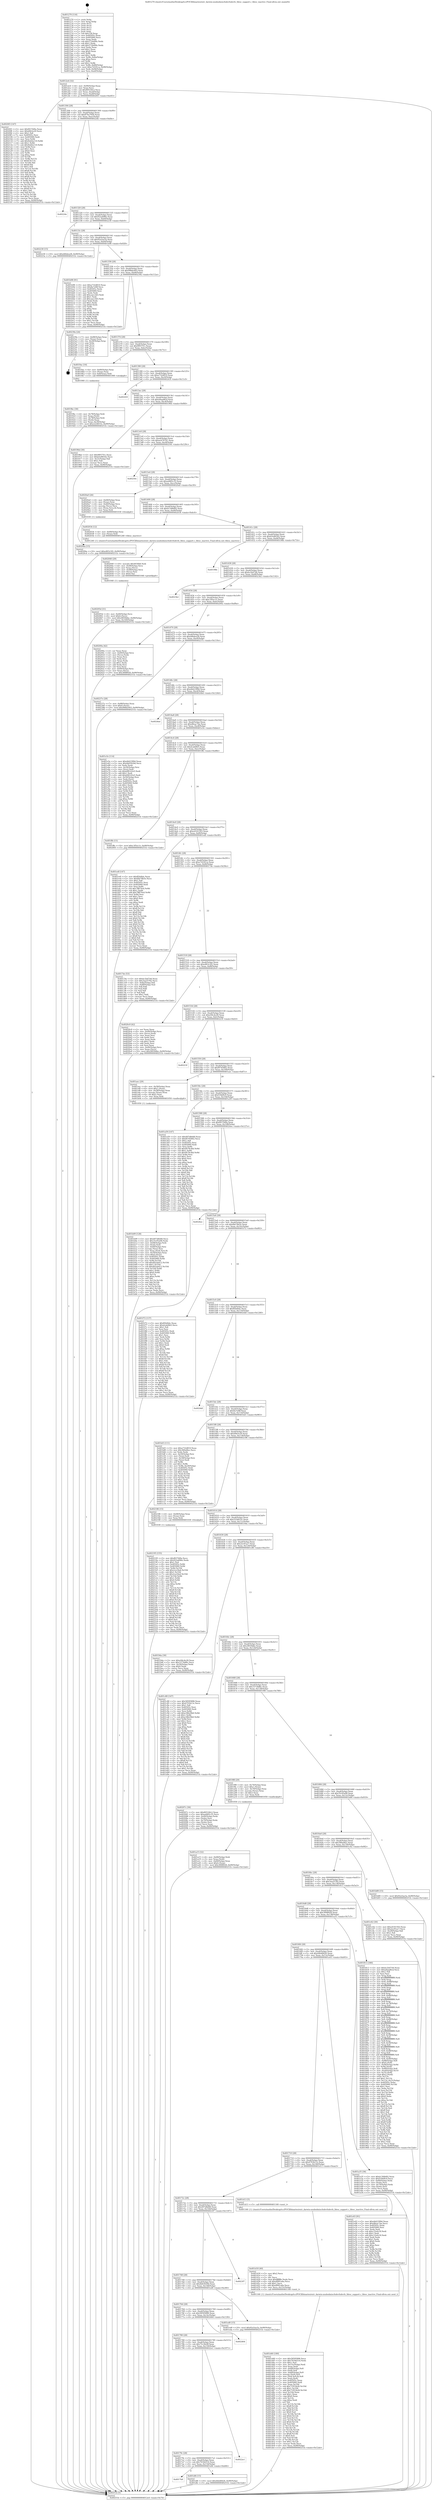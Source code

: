 digraph "0x401270" {
  label = "0x401270 (/mnt/c/Users/mathe/Desktop/tcc/POCII/binaries/extr_darwin-xnubsdmiscfsdevfsdevfs_fdesc_support.c_fdesc_inactive_Final-ollvm.out::main(0))"
  labelloc = "t"
  node[shape=record]

  Entry [label="",width=0.3,height=0.3,shape=circle,fillcolor=black,style=filled]
  "0x4012e4" [label="{
     0x4012e4 [32]\l
     | [instrs]\l
     &nbsp;&nbsp;0x4012e4 \<+6\>: mov -0x90(%rbp),%eax\l
     &nbsp;&nbsp;0x4012ea \<+2\>: mov %eax,%ecx\l
     &nbsp;&nbsp;0x4012ec \<+6\>: sub $0x80516fc2,%ecx\l
     &nbsp;&nbsp;0x4012f2 \<+6\>: mov %eax,-0xa4(%rbp)\l
     &nbsp;&nbsp;0x4012f8 \<+6\>: mov %ecx,-0xa8(%rbp)\l
     &nbsp;&nbsp;0x4012fe \<+6\>: je 00000000004020f3 \<main+0xe83\>\l
  }"]
  "0x4020f3" [label="{
     0x4020f3 [147]\l
     | [instrs]\l
     &nbsp;&nbsp;0x4020f3 \<+5\>: mov $0xf837fd9a,%eax\l
     &nbsp;&nbsp;0x4020f8 \<+5\>: mov $0xd0b5e29,%ecx\l
     &nbsp;&nbsp;0x4020fd \<+2\>: mov $0x1,%dl\l
     &nbsp;&nbsp;0x4020ff \<+7\>: mov 0x40505c,%esi\l
     &nbsp;&nbsp;0x402106 \<+7\>: mov 0x405060,%edi\l
     &nbsp;&nbsp;0x40210d \<+3\>: mov %esi,%r8d\l
     &nbsp;&nbsp;0x402110 \<+7\>: add $0x9eb0a110,%r8d\l
     &nbsp;&nbsp;0x402117 \<+4\>: sub $0x1,%r8d\l
     &nbsp;&nbsp;0x40211b \<+7\>: sub $0x9eb0a110,%r8d\l
     &nbsp;&nbsp;0x402122 \<+4\>: imul %r8d,%esi\l
     &nbsp;&nbsp;0x402126 \<+3\>: and $0x1,%esi\l
     &nbsp;&nbsp;0x402129 \<+3\>: cmp $0x0,%esi\l
     &nbsp;&nbsp;0x40212c \<+4\>: sete %r9b\l
     &nbsp;&nbsp;0x402130 \<+3\>: cmp $0xa,%edi\l
     &nbsp;&nbsp;0x402133 \<+4\>: setl %r10b\l
     &nbsp;&nbsp;0x402137 \<+3\>: mov %r9b,%r11b\l
     &nbsp;&nbsp;0x40213a \<+4\>: xor $0xff,%r11b\l
     &nbsp;&nbsp;0x40213e \<+3\>: mov %r10b,%bl\l
     &nbsp;&nbsp;0x402141 \<+3\>: xor $0xff,%bl\l
     &nbsp;&nbsp;0x402144 \<+3\>: xor $0x1,%dl\l
     &nbsp;&nbsp;0x402147 \<+3\>: mov %r11b,%r14b\l
     &nbsp;&nbsp;0x40214a \<+4\>: and $0xff,%r14b\l
     &nbsp;&nbsp;0x40214e \<+3\>: and %dl,%r9b\l
     &nbsp;&nbsp;0x402151 \<+3\>: mov %bl,%r15b\l
     &nbsp;&nbsp;0x402154 \<+4\>: and $0xff,%r15b\l
     &nbsp;&nbsp;0x402158 \<+3\>: and %dl,%r10b\l
     &nbsp;&nbsp;0x40215b \<+3\>: or %r9b,%r14b\l
     &nbsp;&nbsp;0x40215e \<+3\>: or %r10b,%r15b\l
     &nbsp;&nbsp;0x402161 \<+3\>: xor %r15b,%r14b\l
     &nbsp;&nbsp;0x402164 \<+3\>: or %bl,%r11b\l
     &nbsp;&nbsp;0x402167 \<+4\>: xor $0xff,%r11b\l
     &nbsp;&nbsp;0x40216b \<+3\>: or $0x1,%dl\l
     &nbsp;&nbsp;0x40216e \<+3\>: and %dl,%r11b\l
     &nbsp;&nbsp;0x402171 \<+3\>: or %r11b,%r14b\l
     &nbsp;&nbsp;0x402174 \<+4\>: test $0x1,%r14b\l
     &nbsp;&nbsp;0x402178 \<+3\>: cmovne %ecx,%eax\l
     &nbsp;&nbsp;0x40217b \<+6\>: mov %eax,-0x90(%rbp)\l
     &nbsp;&nbsp;0x402181 \<+5\>: jmp 000000000040251b \<main+0x12ab\>\l
  }"]
  "0x401304" [label="{
     0x401304 [28]\l
     | [instrs]\l
     &nbsp;&nbsp;0x401304 \<+5\>: jmp 0000000000401309 \<main+0x99\>\l
     &nbsp;&nbsp;0x401309 \<+6\>: mov -0xa4(%rbp),%eax\l
     &nbsp;&nbsp;0x40130f \<+5\>: sub $0x874a7926,%eax\l
     &nbsp;&nbsp;0x401314 \<+6\>: mov %eax,-0xac(%rbp)\l
     &nbsp;&nbsp;0x40131a \<+6\>: je 000000000040224e \<main+0xfde\>\l
  }"]
  Exit [label="",width=0.3,height=0.3,shape=circle,fillcolor=black,style=filled,peripheries=2]
  "0x40224e" [label="{
     0x40224e\l
  }", style=dashed]
  "0x401320" [label="{
     0x401320 [28]\l
     | [instrs]\l
     &nbsp;&nbsp;0x401320 \<+5\>: jmp 0000000000401325 \<main+0xb5\>\l
     &nbsp;&nbsp;0x401325 \<+6\>: mov -0xa4(%rbp),%eax\l
     &nbsp;&nbsp;0x40132b \<+5\>: sub $0x922a696e,%eax\l
     &nbsp;&nbsp;0x401330 \<+6\>: mov %eax,-0xb0(%rbp)\l
     &nbsp;&nbsp;0x401336 \<+6\>: je 0000000000402230 \<main+0xfc0\>\l
  }"]
  "0x402195" [label="{
     0x402195 [155]\l
     | [instrs]\l
     &nbsp;&nbsp;0x402195 \<+5\>: mov $0xf837fd9a,%ecx\l
     &nbsp;&nbsp;0x40219a \<+5\>: mov $0x922a696e,%edx\l
     &nbsp;&nbsp;0x40219f \<+3\>: mov $0x1,%sil\l
     &nbsp;&nbsp;0x4021a2 \<+8\>: mov 0x40505c,%r8d\l
     &nbsp;&nbsp;0x4021aa \<+8\>: mov 0x405060,%r9d\l
     &nbsp;&nbsp;0x4021b2 \<+3\>: mov %r8d,%r10d\l
     &nbsp;&nbsp;0x4021b5 \<+7\>: add $0x2ca18a4,%r10d\l
     &nbsp;&nbsp;0x4021bc \<+4\>: sub $0x1,%r10d\l
     &nbsp;&nbsp;0x4021c0 \<+7\>: sub $0x2ca18a4,%r10d\l
     &nbsp;&nbsp;0x4021c7 \<+4\>: imul %r10d,%r8d\l
     &nbsp;&nbsp;0x4021cb \<+4\>: and $0x1,%r8d\l
     &nbsp;&nbsp;0x4021cf \<+4\>: cmp $0x0,%r8d\l
     &nbsp;&nbsp;0x4021d3 \<+4\>: sete %r11b\l
     &nbsp;&nbsp;0x4021d7 \<+4\>: cmp $0xa,%r9d\l
     &nbsp;&nbsp;0x4021db \<+3\>: setl %bl\l
     &nbsp;&nbsp;0x4021de \<+3\>: mov %r11b,%r14b\l
     &nbsp;&nbsp;0x4021e1 \<+4\>: xor $0xff,%r14b\l
     &nbsp;&nbsp;0x4021e5 \<+3\>: mov %bl,%r15b\l
     &nbsp;&nbsp;0x4021e8 \<+4\>: xor $0xff,%r15b\l
     &nbsp;&nbsp;0x4021ec \<+4\>: xor $0x0,%sil\l
     &nbsp;&nbsp;0x4021f0 \<+3\>: mov %r14b,%r12b\l
     &nbsp;&nbsp;0x4021f3 \<+4\>: and $0x0,%r12b\l
     &nbsp;&nbsp;0x4021f7 \<+3\>: and %sil,%r11b\l
     &nbsp;&nbsp;0x4021fa \<+3\>: mov %r15b,%r13b\l
     &nbsp;&nbsp;0x4021fd \<+4\>: and $0x0,%r13b\l
     &nbsp;&nbsp;0x402201 \<+3\>: and %sil,%bl\l
     &nbsp;&nbsp;0x402204 \<+3\>: or %r11b,%r12b\l
     &nbsp;&nbsp;0x402207 \<+3\>: or %bl,%r13b\l
     &nbsp;&nbsp;0x40220a \<+3\>: xor %r13b,%r12b\l
     &nbsp;&nbsp;0x40220d \<+3\>: or %r15b,%r14b\l
     &nbsp;&nbsp;0x402210 \<+4\>: xor $0xff,%r14b\l
     &nbsp;&nbsp;0x402214 \<+4\>: or $0x0,%sil\l
     &nbsp;&nbsp;0x402218 \<+3\>: and %sil,%r14b\l
     &nbsp;&nbsp;0x40221b \<+3\>: or %r14b,%r12b\l
     &nbsp;&nbsp;0x40221e \<+4\>: test $0x1,%r12b\l
     &nbsp;&nbsp;0x402222 \<+3\>: cmovne %edx,%ecx\l
     &nbsp;&nbsp;0x402225 \<+6\>: mov %ecx,-0x90(%rbp)\l
     &nbsp;&nbsp;0x40222b \<+5\>: jmp 000000000040251b \<main+0x12ab\>\l
  }"]
  "0x402230" [label="{
     0x402230 [15]\l
     | [instrs]\l
     &nbsp;&nbsp;0x402230 \<+10\>: movl $0xd46dea28,-0x90(%rbp)\l
     &nbsp;&nbsp;0x40223a \<+5\>: jmp 000000000040251b \<main+0x12ab\>\l
  }"]
  "0x40133c" [label="{
     0x40133c [28]\l
     | [instrs]\l
     &nbsp;&nbsp;0x40133c \<+5\>: jmp 0000000000401341 \<main+0xd1\>\l
     &nbsp;&nbsp;0x401341 \<+6\>: mov -0xa4(%rbp),%eax\l
     &nbsp;&nbsp;0x401347 \<+5\>: sub $0x92a5aa3a,%eax\l
     &nbsp;&nbsp;0x40134c \<+6\>: mov %eax,-0xb4(%rbp)\l
     &nbsp;&nbsp;0x401352 \<+6\>: je 0000000000401b98 \<main+0x928\>\l
  }"]
  "0x4020ba" [label="{
     0x4020ba [15]\l
     | [instrs]\l
     &nbsp;&nbsp;0x4020ba \<+10\>: movl $0xe803c5f2,-0x90(%rbp)\l
     &nbsp;&nbsp;0x4020c4 \<+5\>: jmp 000000000040251b \<main+0x12ab\>\l
  }"]
  "0x401b98" [label="{
     0x401b98 [91]\l
     | [instrs]\l
     &nbsp;&nbsp;0x401b98 \<+5\>: mov $0xa732d810,%eax\l
     &nbsp;&nbsp;0x401b9d \<+5\>: mov $0x8a7e6ff,%ecx\l
     &nbsp;&nbsp;0x401ba2 \<+7\>: mov 0x40505c,%edx\l
     &nbsp;&nbsp;0x401ba9 \<+7\>: mov 0x405060,%esi\l
     &nbsp;&nbsp;0x401bb0 \<+2\>: mov %edx,%edi\l
     &nbsp;&nbsp;0x401bb2 \<+6\>: add $0xcaeccfd3,%edi\l
     &nbsp;&nbsp;0x401bb8 \<+3\>: sub $0x1,%edi\l
     &nbsp;&nbsp;0x401bbb \<+6\>: sub $0xcaeccfd3,%edi\l
     &nbsp;&nbsp;0x401bc1 \<+3\>: imul %edi,%edx\l
     &nbsp;&nbsp;0x401bc4 \<+3\>: and $0x1,%edx\l
     &nbsp;&nbsp;0x401bc7 \<+3\>: cmp $0x0,%edx\l
     &nbsp;&nbsp;0x401bca \<+4\>: sete %r8b\l
     &nbsp;&nbsp;0x401bce \<+3\>: cmp $0xa,%esi\l
     &nbsp;&nbsp;0x401bd1 \<+4\>: setl %r9b\l
     &nbsp;&nbsp;0x401bd5 \<+3\>: mov %r8b,%r10b\l
     &nbsp;&nbsp;0x401bd8 \<+3\>: and %r9b,%r10b\l
     &nbsp;&nbsp;0x401bdb \<+3\>: xor %r9b,%r8b\l
     &nbsp;&nbsp;0x401bde \<+3\>: or %r8b,%r10b\l
     &nbsp;&nbsp;0x401be1 \<+4\>: test $0x1,%r10b\l
     &nbsp;&nbsp;0x401be5 \<+3\>: cmovne %ecx,%eax\l
     &nbsp;&nbsp;0x401be8 \<+6\>: mov %eax,-0x90(%rbp)\l
     &nbsp;&nbsp;0x401bee \<+5\>: jmp 000000000040251b \<main+0x12ab\>\l
  }"]
  "0x401358" [label="{
     0x401358 [28]\l
     | [instrs]\l
     &nbsp;&nbsp;0x401358 \<+5\>: jmp 000000000040135d \<main+0xed\>\l
     &nbsp;&nbsp;0x40135d \<+6\>: mov -0xa4(%rbp),%eax\l
     &nbsp;&nbsp;0x401363 \<+5\>: sub $0x998dc603,%eax\l
     &nbsp;&nbsp;0x401368 \<+6\>: mov %eax,-0xb8(%rbp)\l
     &nbsp;&nbsp;0x40136e \<+6\>: je 000000000040239a \<main+0x112a\>\l
  }"]
  "0x40205d" [label="{
     0x40205d [31]\l
     | [instrs]\l
     &nbsp;&nbsp;0x40205d \<+4\>: mov -0x40(%rbp),%rcx\l
     &nbsp;&nbsp;0x402061 \<+6\>: movl $0x0,(%rcx)\l
     &nbsp;&nbsp;0x402067 \<+10\>: movl $0x2f659dbe,-0x90(%rbp)\l
     &nbsp;&nbsp;0x402071 \<+6\>: mov %eax,-0x160(%rbp)\l
     &nbsp;&nbsp;0x402077 \<+5\>: jmp 000000000040251b \<main+0x12ab\>\l
  }"]
  "0x40239a" [label="{
     0x40239a [24]\l
     | [instrs]\l
     &nbsp;&nbsp;0x40239a \<+7\>: mov -0x88(%rbp),%rax\l
     &nbsp;&nbsp;0x4023a1 \<+2\>: mov (%rax),%eax\l
     &nbsp;&nbsp;0x4023a3 \<+4\>: lea -0x28(%rbp),%rsp\l
     &nbsp;&nbsp;0x4023a7 \<+1\>: pop %rbx\l
     &nbsp;&nbsp;0x4023a8 \<+2\>: pop %r12\l
     &nbsp;&nbsp;0x4023aa \<+2\>: pop %r13\l
     &nbsp;&nbsp;0x4023ac \<+2\>: pop %r14\l
     &nbsp;&nbsp;0x4023ae \<+2\>: pop %r15\l
     &nbsp;&nbsp;0x4023b0 \<+1\>: pop %rbp\l
     &nbsp;&nbsp;0x4023b1 \<+1\>: ret\l
  }"]
  "0x401374" [label="{
     0x401374 [28]\l
     | [instrs]\l
     &nbsp;&nbsp;0x401374 \<+5\>: jmp 0000000000401379 \<main+0x109\>\l
     &nbsp;&nbsp;0x401379 \<+6\>: mov -0xa4(%rbp),%eax\l
     &nbsp;&nbsp;0x40137f \<+5\>: sub $0x9f937f1c,%eax\l
     &nbsp;&nbsp;0x401384 \<+6\>: mov %eax,-0xbc(%rbp)\l
     &nbsp;&nbsp;0x40138a \<+6\>: je 00000000004019ac \<main+0x73c\>\l
  }"]
  "0x402040" [label="{
     0x402040 [29]\l
     | [instrs]\l
     &nbsp;&nbsp;0x402040 \<+10\>: movabs $0x4030b6,%rdi\l
     &nbsp;&nbsp;0x40204a \<+4\>: mov -0x48(%rbp),%rcx\l
     &nbsp;&nbsp;0x40204e \<+2\>: mov %eax,(%rcx)\l
     &nbsp;&nbsp;0x402050 \<+4\>: mov -0x48(%rbp),%rcx\l
     &nbsp;&nbsp;0x402054 \<+2\>: mov (%rcx),%esi\l
     &nbsp;&nbsp;0x402056 \<+2\>: mov $0x0,%al\l
     &nbsp;&nbsp;0x402058 \<+5\>: call 0000000000401040 \<printf@plt\>\l
     | [calls]\l
     &nbsp;&nbsp;0x401040 \{1\} (unknown)\l
  }"]
  "0x4019ac" [label="{
     0x4019ac [16]\l
     | [instrs]\l
     &nbsp;&nbsp;0x4019ac \<+4\>: mov -0x80(%rbp),%rax\l
     &nbsp;&nbsp;0x4019b0 \<+3\>: mov (%rax),%rax\l
     &nbsp;&nbsp;0x4019b3 \<+4\>: mov 0x8(%rax),%rdi\l
     &nbsp;&nbsp;0x4019b7 \<+5\>: call 0000000000401060 \<atoi@plt\>\l
     | [calls]\l
     &nbsp;&nbsp;0x401060 \{1\} (unknown)\l
  }"]
  "0x401390" [label="{
     0x401390 [28]\l
     | [instrs]\l
     &nbsp;&nbsp;0x401390 \<+5\>: jmp 0000000000401395 \<main+0x125\>\l
     &nbsp;&nbsp;0x401395 \<+6\>: mov -0xa4(%rbp),%eax\l
     &nbsp;&nbsp;0x40139b \<+5\>: sub $0xa732d810,%eax\l
     &nbsp;&nbsp;0x4013a0 \<+6\>: mov %eax,-0xc0(%rbp)\l
     &nbsp;&nbsp;0x4013a6 \<+6\>: je 000000000040243f \<main+0x11cf\>\l
  }"]
  "0x4017b8" [label="{
     0x4017b8\l
  }", style=dashed]
  "0x40243f" [label="{
     0x40243f\l
  }", style=dashed]
  "0x4013ac" [label="{
     0x4013ac [28]\l
     | [instrs]\l
     &nbsp;&nbsp;0x4013ac \<+5\>: jmp 00000000004013b1 \<main+0x141\>\l
     &nbsp;&nbsp;0x4013b1 \<+6\>: mov -0xa4(%rbp),%eax\l
     &nbsp;&nbsp;0x4013b7 \<+5\>: sub $0xa9aad6cd,%eax\l
     &nbsp;&nbsp;0x4013bc \<+6\>: mov %eax,-0xc4(%rbp)\l
     &nbsp;&nbsp;0x4013c2 \<+6\>: je 000000000040196d \<main+0x6fd\>\l
  }"]
  "0x401df4" [label="{
     0x401df4 [15]\l
     | [instrs]\l
     &nbsp;&nbsp;0x401df4 \<+10\>: movl $0x44b48426,-0x90(%rbp)\l
     &nbsp;&nbsp;0x401dfe \<+5\>: jmp 000000000040251b \<main+0x12ab\>\l
  }"]
  "0x40196d" [label="{
     0x40196d [30]\l
     | [instrs]\l
     &nbsp;&nbsp;0x40196d \<+5\>: mov $0x9f937f1c,%eax\l
     &nbsp;&nbsp;0x401972 \<+5\>: mov $0xb5e86542,%ecx\l
     &nbsp;&nbsp;0x401977 \<+3\>: mov -0x31(%rbp),%dl\l
     &nbsp;&nbsp;0x40197a \<+3\>: test $0x1,%dl\l
     &nbsp;&nbsp;0x40197d \<+3\>: cmovne %ecx,%eax\l
     &nbsp;&nbsp;0x401980 \<+6\>: mov %eax,-0x90(%rbp)\l
     &nbsp;&nbsp;0x401986 \<+5\>: jmp 000000000040251b \<main+0x12ab\>\l
  }"]
  "0x4013c8" [label="{
     0x4013c8 [28]\l
     | [instrs]\l
     &nbsp;&nbsp;0x4013c8 \<+5\>: jmp 00000000004013cd \<main+0x15d\>\l
     &nbsp;&nbsp;0x4013cd \<+6\>: mov -0xa4(%rbp),%eax\l
     &nbsp;&nbsp;0x4013d3 \<+5\>: sub $0xacb767d1,%eax\l
     &nbsp;&nbsp;0x4013d8 \<+6\>: mov %eax,-0xc8(%rbp)\l
     &nbsp;&nbsp;0x4013de \<+6\>: je 000000000040250c \<main+0x129c\>\l
  }"]
  "0x40179c" [label="{
     0x40179c [28]\l
     | [instrs]\l
     &nbsp;&nbsp;0x40179c \<+5\>: jmp 00000000004017a1 \<main+0x531\>\l
     &nbsp;&nbsp;0x4017a1 \<+6\>: mov -0xa4(%rbp),%eax\l
     &nbsp;&nbsp;0x4017a7 \<+5\>: sub $0x7618d314,%eax\l
     &nbsp;&nbsp;0x4017ac \<+6\>: mov %eax,-0x154(%rbp)\l
     &nbsp;&nbsp;0x4017b2 \<+6\>: je 0000000000401df4 \<main+0xb84\>\l
  }"]
  "0x40250c" [label="{
     0x40250c\l
  }", style=dashed]
  "0x4013e4" [label="{
     0x4013e4 [28]\l
     | [instrs]\l
     &nbsp;&nbsp;0x4013e4 \<+5\>: jmp 00000000004013e9 \<main+0x179\>\l
     &nbsp;&nbsp;0x4013e9 \<+6\>: mov -0xa4(%rbp),%eax\l
     &nbsp;&nbsp;0x4013ef \<+5\>: sub $0xad485c35,%eax\l
     &nbsp;&nbsp;0x4013f4 \<+6\>: mov %eax,-0xcc(%rbp)\l
     &nbsp;&nbsp;0x4013fa \<+6\>: je 00000000004020a0 \<main+0xe30\>\l
  }"]
  "0x4022e1" [label="{
     0x4022e1\l
  }", style=dashed]
  "0x4020a0" [label="{
     0x4020a0 [26]\l
     | [instrs]\l
     &nbsp;&nbsp;0x4020a0 \<+4\>: mov -0x68(%rbp),%rax\l
     &nbsp;&nbsp;0x4020a4 \<+3\>: mov (%rax),%rax\l
     &nbsp;&nbsp;0x4020a7 \<+4\>: mov -0x40(%rbp),%rcx\l
     &nbsp;&nbsp;0x4020ab \<+3\>: movslq (%rcx),%rcx\l
     &nbsp;&nbsp;0x4020ae \<+4\>: mov (%rax,%rcx,8),%rax\l
     &nbsp;&nbsp;0x4020b2 \<+3\>: mov %rax,%rdi\l
     &nbsp;&nbsp;0x4020b5 \<+5\>: call 0000000000401030 \<free@plt\>\l
     | [calls]\l
     &nbsp;&nbsp;0x401030 \{1\} (unknown)\l
  }"]
  "0x401400" [label="{
     0x401400 [28]\l
     | [instrs]\l
     &nbsp;&nbsp;0x401400 \<+5\>: jmp 0000000000401405 \<main+0x195\>\l
     &nbsp;&nbsp;0x401405 \<+6\>: mov -0xa4(%rbp),%eax\l
     &nbsp;&nbsp;0x40140b \<+5\>: sub $0xb1368d92,%eax\l
     &nbsp;&nbsp;0x401410 \<+6\>: mov %eax,-0xd0(%rbp)\l
     &nbsp;&nbsp;0x401416 \<+6\>: je 0000000000402034 \<main+0xdc4\>\l
  }"]
  "0x401780" [label="{
     0x401780 [28]\l
     | [instrs]\l
     &nbsp;&nbsp;0x401780 \<+5\>: jmp 0000000000401785 \<main+0x515\>\l
     &nbsp;&nbsp;0x401785 \<+6\>: mov -0xa4(%rbp),%eax\l
     &nbsp;&nbsp;0x40178b \<+5\>: sub $0x75c36e9f,%eax\l
     &nbsp;&nbsp;0x401790 \<+6\>: mov %eax,-0x150(%rbp)\l
     &nbsp;&nbsp;0x401796 \<+6\>: je 00000000004022e1 \<main+0x1071\>\l
  }"]
  "0x402034" [label="{
     0x402034 [12]\l
     | [instrs]\l
     &nbsp;&nbsp;0x402034 \<+4\>: mov -0x68(%rbp),%rax\l
     &nbsp;&nbsp;0x402038 \<+3\>: mov (%rax),%rdi\l
     &nbsp;&nbsp;0x40203b \<+5\>: call 0000000000401240 \<fdesc_inactive\>\l
     | [calls]\l
     &nbsp;&nbsp;0x401240 \{1\} (/mnt/c/Users/mathe/Desktop/tcc/POCII/binaries/extr_darwin-xnubsdmiscfsdevfsdevfs_fdesc_support.c_fdesc_inactive_Final-ollvm.out::fdesc_inactive)\l
  }"]
  "0x40141c" [label="{
     0x40141c [28]\l
     | [instrs]\l
     &nbsp;&nbsp;0x40141c \<+5\>: jmp 0000000000401421 \<main+0x1b1\>\l
     &nbsp;&nbsp;0x401421 \<+6\>: mov -0xa4(%rbp),%eax\l
     &nbsp;&nbsp;0x401427 \<+5\>: sub $0xb5e86542,%eax\l
     &nbsp;&nbsp;0x40142c \<+6\>: mov %eax,-0xd4(%rbp)\l
     &nbsp;&nbsp;0x401432 \<+6\>: je 000000000040198b \<main+0x71b\>\l
  }"]
  "0x402464" [label="{
     0x402464\l
  }", style=dashed]
  "0x40198b" [label="{
     0x40198b\l
  }", style=dashed]
  "0x401438" [label="{
     0x401438 [28]\l
     | [instrs]\l
     &nbsp;&nbsp;0x401438 \<+5\>: jmp 000000000040143d \<main+0x1cd\>\l
     &nbsp;&nbsp;0x40143d \<+6\>: mov -0xa4(%rbp),%eax\l
     &nbsp;&nbsp;0x401443 \<+5\>: sub $0xbc2b47d4,%eax\l
     &nbsp;&nbsp;0x401448 \<+6\>: mov %eax,-0xd8(%rbp)\l
     &nbsp;&nbsp;0x40144e \<+6\>: je 00000000004023b2 \<main+0x1142\>\l
  }"]
  "0x401764" [label="{
     0x401764 [28]\l
     | [instrs]\l
     &nbsp;&nbsp;0x401764 \<+5\>: jmp 0000000000401769 \<main+0x4f9\>\l
     &nbsp;&nbsp;0x401769 \<+6\>: mov -0xa4(%rbp),%eax\l
     &nbsp;&nbsp;0x40176f \<+5\>: sub $0x58595896,%eax\l
     &nbsp;&nbsp;0x401774 \<+6\>: mov %eax,-0x14c(%rbp)\l
     &nbsp;&nbsp;0x40177a \<+6\>: je 0000000000402464 \<main+0x11f4\>\l
  }"]
  "0x4023b2" [label="{
     0x4023b2\l
  }", style=dashed]
  "0x401454" [label="{
     0x401454 [28]\l
     | [instrs]\l
     &nbsp;&nbsp;0x401454 \<+5\>: jmp 0000000000401459 \<main+0x1e9\>\l
     &nbsp;&nbsp;0x401459 \<+6\>: mov -0xa4(%rbp),%eax\l
     &nbsp;&nbsp;0x40145f \<+5\>: sub $0xc3f5ec1e,%eax\l
     &nbsp;&nbsp;0x401464 \<+6\>: mov %eax,-0xdc(%rbp)\l
     &nbsp;&nbsp;0x40146a \<+6\>: je 000000000040200a \<main+0xd9a\>\l
  }"]
  "0x401ed0" [label="{
     0x401ed0 [15]\l
     | [instrs]\l
     &nbsp;&nbsp;0x401ed0 \<+10\>: movl $0x92a5aa3a,-0x90(%rbp)\l
     &nbsp;&nbsp;0x401eda \<+5\>: jmp 000000000040251b \<main+0x12ab\>\l
  }"]
  "0x40200a" [label="{
     0x40200a [42]\l
     | [instrs]\l
     &nbsp;&nbsp;0x40200a \<+2\>: xor %eax,%eax\l
     &nbsp;&nbsp;0x40200c \<+4\>: mov -0x60(%rbp),%rcx\l
     &nbsp;&nbsp;0x402010 \<+2\>: mov (%rcx),%edx\l
     &nbsp;&nbsp;0x402012 \<+2\>: mov %eax,%esi\l
     &nbsp;&nbsp;0x402014 \<+2\>: sub %edx,%esi\l
     &nbsp;&nbsp;0x402016 \<+2\>: mov %eax,%edx\l
     &nbsp;&nbsp;0x402018 \<+3\>: sub $0x1,%edx\l
     &nbsp;&nbsp;0x40201b \<+2\>: add %edx,%esi\l
     &nbsp;&nbsp;0x40201d \<+2\>: sub %esi,%eax\l
     &nbsp;&nbsp;0x40201f \<+4\>: mov -0x60(%rbp),%rcx\l
     &nbsp;&nbsp;0x402023 \<+2\>: mov %eax,(%rcx)\l
     &nbsp;&nbsp;0x402025 \<+10\>: movl $0x3f0f8928,-0x90(%rbp)\l
     &nbsp;&nbsp;0x40202f \<+5\>: jmp 000000000040251b \<main+0x12ab\>\l
  }"]
  "0x401470" [label="{
     0x401470 [28]\l
     | [instrs]\l
     &nbsp;&nbsp;0x401470 \<+5\>: jmp 0000000000401475 \<main+0x205\>\l
     &nbsp;&nbsp;0x401475 \<+6\>: mov -0xa4(%rbp),%eax\l
     &nbsp;&nbsp;0x40147b \<+5\>: sub $0xd46dea28,%eax\l
     &nbsp;&nbsp;0x401480 \<+6\>: mov %eax,-0xe0(%rbp)\l
     &nbsp;&nbsp;0x401486 \<+6\>: je 000000000040237e \<main+0x110e\>\l
  }"]
  "0x401748" [label="{
     0x401748 [28]\l
     | [instrs]\l
     &nbsp;&nbsp;0x401748 \<+5\>: jmp 000000000040174d \<main+0x4dd\>\l
     &nbsp;&nbsp;0x40174d \<+6\>: mov -0xa4(%rbp),%eax\l
     &nbsp;&nbsp;0x401753 \<+5\>: sub $0x4b63029d,%eax\l
     &nbsp;&nbsp;0x401758 \<+6\>: mov %eax,-0x148(%rbp)\l
     &nbsp;&nbsp;0x40175e \<+6\>: je 0000000000401ed0 \<main+0xc60\>\l
  }"]
  "0x40237e" [label="{
     0x40237e [28]\l
     | [instrs]\l
     &nbsp;&nbsp;0x40237e \<+7\>: mov -0x88(%rbp),%rax\l
     &nbsp;&nbsp;0x402385 \<+6\>: movl $0x0,(%rax)\l
     &nbsp;&nbsp;0x40238b \<+10\>: movl $0x998dc603,-0x90(%rbp)\l
     &nbsp;&nbsp;0x402395 \<+5\>: jmp 000000000040251b \<main+0x12ab\>\l
  }"]
  "0x40148c" [label="{
     0x40148c [28]\l
     | [instrs]\l
     &nbsp;&nbsp;0x40148c \<+5\>: jmp 0000000000401491 \<main+0x221\>\l
     &nbsp;&nbsp;0x401491 \<+6\>: mov -0xa4(%rbp),%eax\l
     &nbsp;&nbsp;0x401497 \<+5\>: sub $0xd4d2399d,%eax\l
     &nbsp;&nbsp;0x40149c \<+6\>: mov %eax,-0xe4(%rbp)\l
     &nbsp;&nbsp;0x4014a2 \<+6\>: je 00000000004024bd \<main+0x124d\>\l
  }"]
  "0x4023f7" [label="{
     0x4023f7\l
  }", style=dashed]
  "0x4024bd" [label="{
     0x4024bd\l
  }", style=dashed]
  "0x4014a8" [label="{
     0x4014a8 [28]\l
     | [instrs]\l
     &nbsp;&nbsp;0x4014a8 \<+5\>: jmp 00000000004014ad \<main+0x23d\>\l
     &nbsp;&nbsp;0x4014ad \<+6\>: mov -0xa4(%rbp),%eax\l
     &nbsp;&nbsp;0x4014b3 \<+5\>: sub $0xd8eac7da,%eax\l
     &nbsp;&nbsp;0x4014b8 \<+6\>: mov %eax,-0xe8(%rbp)\l
     &nbsp;&nbsp;0x4014be \<+6\>: je 0000000000401e5e \<main+0xbee\>\l
  }"]
  "0x401d40" [label="{
     0x401d40 [180]\l
     | [instrs]\l
     &nbsp;&nbsp;0x401d40 \<+5\>: mov $0x58595896,%ecx\l
     &nbsp;&nbsp;0x401d45 \<+5\>: mov $0x7618d314,%edx\l
     &nbsp;&nbsp;0x401d4a \<+3\>: mov $0x1,%sil\l
     &nbsp;&nbsp;0x401d4d \<+6\>: mov -0x15c(%rbp),%edi\l
     &nbsp;&nbsp;0x401d53 \<+3\>: imul %eax,%edi\l
     &nbsp;&nbsp;0x401d56 \<+4\>: mov -0x68(%rbp),%r8\l
     &nbsp;&nbsp;0x401d5a \<+3\>: mov (%r8),%r8\l
     &nbsp;&nbsp;0x401d5d \<+4\>: mov -0x60(%rbp),%r9\l
     &nbsp;&nbsp;0x401d61 \<+3\>: movslq (%r9),%r9\l
     &nbsp;&nbsp;0x401d64 \<+4\>: mov (%r8,%r9,8),%r8\l
     &nbsp;&nbsp;0x401d68 \<+3\>: mov %edi,(%r8)\l
     &nbsp;&nbsp;0x401d6b \<+7\>: mov 0x40505c,%eax\l
     &nbsp;&nbsp;0x401d72 \<+7\>: mov 0x405060,%edi\l
     &nbsp;&nbsp;0x401d79 \<+3\>: mov %eax,%r10d\l
     &nbsp;&nbsp;0x401d7c \<+7\>: sub $0x71953b26,%r10d\l
     &nbsp;&nbsp;0x401d83 \<+4\>: sub $0x1,%r10d\l
     &nbsp;&nbsp;0x401d87 \<+7\>: add $0x71953b26,%r10d\l
     &nbsp;&nbsp;0x401d8e \<+4\>: imul %r10d,%eax\l
     &nbsp;&nbsp;0x401d92 \<+3\>: and $0x1,%eax\l
     &nbsp;&nbsp;0x401d95 \<+3\>: cmp $0x0,%eax\l
     &nbsp;&nbsp;0x401d98 \<+4\>: sete %r11b\l
     &nbsp;&nbsp;0x401d9c \<+3\>: cmp $0xa,%edi\l
     &nbsp;&nbsp;0x401d9f \<+3\>: setl %bl\l
     &nbsp;&nbsp;0x401da2 \<+3\>: mov %r11b,%r14b\l
     &nbsp;&nbsp;0x401da5 \<+4\>: xor $0xff,%r14b\l
     &nbsp;&nbsp;0x401da9 \<+3\>: mov %bl,%r15b\l
     &nbsp;&nbsp;0x401dac \<+4\>: xor $0xff,%r15b\l
     &nbsp;&nbsp;0x401db0 \<+4\>: xor $0x0,%sil\l
     &nbsp;&nbsp;0x401db4 \<+3\>: mov %r14b,%r12b\l
     &nbsp;&nbsp;0x401db7 \<+4\>: and $0x0,%r12b\l
     &nbsp;&nbsp;0x401dbb \<+3\>: and %sil,%r11b\l
     &nbsp;&nbsp;0x401dbe \<+3\>: mov %r15b,%r13b\l
     &nbsp;&nbsp;0x401dc1 \<+4\>: and $0x0,%r13b\l
     &nbsp;&nbsp;0x401dc5 \<+3\>: and %sil,%bl\l
     &nbsp;&nbsp;0x401dc8 \<+3\>: or %r11b,%r12b\l
     &nbsp;&nbsp;0x401dcb \<+3\>: or %bl,%r13b\l
     &nbsp;&nbsp;0x401dce \<+3\>: xor %r13b,%r12b\l
     &nbsp;&nbsp;0x401dd1 \<+3\>: or %r15b,%r14b\l
     &nbsp;&nbsp;0x401dd4 \<+4\>: xor $0xff,%r14b\l
     &nbsp;&nbsp;0x401dd8 \<+4\>: or $0x0,%sil\l
     &nbsp;&nbsp;0x401ddc \<+3\>: and %sil,%r14b\l
     &nbsp;&nbsp;0x401ddf \<+3\>: or %r14b,%r12b\l
     &nbsp;&nbsp;0x401de2 \<+4\>: test $0x1,%r12b\l
     &nbsp;&nbsp;0x401de6 \<+3\>: cmovne %edx,%ecx\l
     &nbsp;&nbsp;0x401de9 \<+6\>: mov %ecx,-0x90(%rbp)\l
     &nbsp;&nbsp;0x401def \<+5\>: jmp 000000000040251b \<main+0x12ab\>\l
  }"]
  "0x401e5e" [label="{
     0x401e5e [114]\l
     | [instrs]\l
     &nbsp;&nbsp;0x401e5e \<+5\>: mov $0xd4d2399d,%eax\l
     &nbsp;&nbsp;0x401e63 \<+5\>: mov $0x4b63029d,%ecx\l
     &nbsp;&nbsp;0x401e68 \<+2\>: xor %edx,%edx\l
     &nbsp;&nbsp;0x401e6a \<+4\>: mov -0x50(%rbp),%rsi\l
     &nbsp;&nbsp;0x401e6e \<+2\>: mov (%rsi),%edi\l
     &nbsp;&nbsp;0x401e70 \<+6\>: sub $0xb98143e5,%edi\l
     &nbsp;&nbsp;0x401e76 \<+3\>: add $0x1,%edi\l
     &nbsp;&nbsp;0x401e79 \<+6\>: add $0xb98143e5,%edi\l
     &nbsp;&nbsp;0x401e7f \<+4\>: mov -0x50(%rbp),%rsi\l
     &nbsp;&nbsp;0x401e83 \<+2\>: mov %edi,(%rsi)\l
     &nbsp;&nbsp;0x401e85 \<+7\>: mov 0x40505c,%edi\l
     &nbsp;&nbsp;0x401e8c \<+8\>: mov 0x405060,%r8d\l
     &nbsp;&nbsp;0x401e94 \<+3\>: sub $0x1,%edx\l
     &nbsp;&nbsp;0x401e97 \<+3\>: mov %edi,%r9d\l
     &nbsp;&nbsp;0x401e9a \<+3\>: add %edx,%r9d\l
     &nbsp;&nbsp;0x401e9d \<+4\>: imul %r9d,%edi\l
     &nbsp;&nbsp;0x401ea1 \<+3\>: and $0x1,%edi\l
     &nbsp;&nbsp;0x401ea4 \<+3\>: cmp $0x0,%edi\l
     &nbsp;&nbsp;0x401ea7 \<+4\>: sete %r10b\l
     &nbsp;&nbsp;0x401eab \<+4\>: cmp $0xa,%r8d\l
     &nbsp;&nbsp;0x401eaf \<+4\>: setl %r11b\l
     &nbsp;&nbsp;0x401eb3 \<+3\>: mov %r10b,%bl\l
     &nbsp;&nbsp;0x401eb6 \<+3\>: and %r11b,%bl\l
     &nbsp;&nbsp;0x401eb9 \<+3\>: xor %r11b,%r10b\l
     &nbsp;&nbsp;0x401ebc \<+3\>: or %r10b,%bl\l
     &nbsp;&nbsp;0x401ebf \<+3\>: test $0x1,%bl\l
     &nbsp;&nbsp;0x401ec2 \<+3\>: cmovne %ecx,%eax\l
     &nbsp;&nbsp;0x401ec5 \<+6\>: mov %eax,-0x90(%rbp)\l
     &nbsp;&nbsp;0x401ecb \<+5\>: jmp 000000000040251b \<main+0x12ab\>\l
  }"]
  "0x4014c4" [label="{
     0x4014c4 [28]\l
     | [instrs]\l
     &nbsp;&nbsp;0x4014c4 \<+5\>: jmp 00000000004014c9 \<main+0x259\>\l
     &nbsp;&nbsp;0x4014c9 \<+6\>: mov -0xa4(%rbp),%eax\l
     &nbsp;&nbsp;0x4014cf \<+5\>: sub $0xdcabf4b5,%eax\l
     &nbsp;&nbsp;0x4014d4 \<+6\>: mov %eax,-0xec(%rbp)\l
     &nbsp;&nbsp;0x4014da \<+6\>: je 0000000000401ffb \<main+0xd8b\>\l
  }"]
  "0x401d18" [label="{
     0x401d18 [40]\l
     | [instrs]\l
     &nbsp;&nbsp;0x401d18 \<+5\>: mov $0x2,%ecx\l
     &nbsp;&nbsp;0x401d1d \<+1\>: cltd\l
     &nbsp;&nbsp;0x401d1e \<+2\>: idiv %ecx\l
     &nbsp;&nbsp;0x401d20 \<+6\>: imul $0xfffffffe,%edx,%ecx\l
     &nbsp;&nbsp;0x401d26 \<+6\>: sub $0xdf991a6a,%ecx\l
     &nbsp;&nbsp;0x401d2c \<+3\>: add $0x1,%ecx\l
     &nbsp;&nbsp;0x401d2f \<+6\>: add $0xdf991a6a,%ecx\l
     &nbsp;&nbsp;0x401d35 \<+6\>: mov %ecx,-0x15c(%rbp)\l
     &nbsp;&nbsp;0x401d3b \<+5\>: call 0000000000401160 \<next_i\>\l
     | [calls]\l
     &nbsp;&nbsp;0x401160 \{1\} (/mnt/c/Users/mathe/Desktop/tcc/POCII/binaries/extr_darwin-xnubsdmiscfsdevfsdevfs_fdesc_support.c_fdesc_inactive_Final-ollvm.out::next_i)\l
  }"]
  "0x401ffb" [label="{
     0x401ffb [15]\l
     | [instrs]\l
     &nbsp;&nbsp;0x401ffb \<+10\>: movl $0xc3f5ec1e,-0x90(%rbp)\l
     &nbsp;&nbsp;0x402005 \<+5\>: jmp 000000000040251b \<main+0x12ab\>\l
  }"]
  "0x4014e0" [label="{
     0x4014e0 [28]\l
     | [instrs]\l
     &nbsp;&nbsp;0x4014e0 \<+5\>: jmp 00000000004014e5 \<main+0x275\>\l
     &nbsp;&nbsp;0x4014e5 \<+6\>: mov -0xa4(%rbp),%eax\l
     &nbsp;&nbsp;0x4014eb \<+5\>: sub $0xe4161503,%eax\l
     &nbsp;&nbsp;0x4014f0 \<+6\>: mov %eax,-0xf0(%rbp)\l
     &nbsp;&nbsp;0x4014f6 \<+6\>: je 0000000000401edf \<main+0xc6f\>\l
  }"]
  "0x40172c" [label="{
     0x40172c [28]\l
     | [instrs]\l
     &nbsp;&nbsp;0x40172c \<+5\>: jmp 0000000000401731 \<main+0x4c1\>\l
     &nbsp;&nbsp;0x401731 \<+6\>: mov -0xa4(%rbp),%eax\l
     &nbsp;&nbsp;0x401737 \<+5\>: sub $0x497d8d48,%eax\l
     &nbsp;&nbsp;0x40173c \<+6\>: mov %eax,-0x144(%rbp)\l
     &nbsp;&nbsp;0x401742 \<+6\>: je 00000000004023f7 \<main+0x1187\>\l
  }"]
  "0x401edf" [label="{
     0x401edf [147]\l
     | [instrs]\l
     &nbsp;&nbsp;0x401edf \<+5\>: mov $0xff2bf4dc,%eax\l
     &nbsp;&nbsp;0x401ee4 \<+5\>: mov $0xfbb78b5e,%ecx\l
     &nbsp;&nbsp;0x401ee9 \<+2\>: mov $0x1,%dl\l
     &nbsp;&nbsp;0x401eeb \<+7\>: mov 0x40505c,%esi\l
     &nbsp;&nbsp;0x401ef2 \<+7\>: mov 0x405060,%edi\l
     &nbsp;&nbsp;0x401ef9 \<+3\>: mov %esi,%r8d\l
     &nbsp;&nbsp;0x401efc \<+7\>: sub $0x7ff870e4,%r8d\l
     &nbsp;&nbsp;0x401f03 \<+4\>: sub $0x1,%r8d\l
     &nbsp;&nbsp;0x401f07 \<+7\>: add $0x7ff870e4,%r8d\l
     &nbsp;&nbsp;0x401f0e \<+4\>: imul %r8d,%esi\l
     &nbsp;&nbsp;0x401f12 \<+3\>: and $0x1,%esi\l
     &nbsp;&nbsp;0x401f15 \<+3\>: cmp $0x0,%esi\l
     &nbsp;&nbsp;0x401f18 \<+4\>: sete %r9b\l
     &nbsp;&nbsp;0x401f1c \<+3\>: cmp $0xa,%edi\l
     &nbsp;&nbsp;0x401f1f \<+4\>: setl %r10b\l
     &nbsp;&nbsp;0x401f23 \<+3\>: mov %r9b,%r11b\l
     &nbsp;&nbsp;0x401f26 \<+4\>: xor $0xff,%r11b\l
     &nbsp;&nbsp;0x401f2a \<+3\>: mov %r10b,%bl\l
     &nbsp;&nbsp;0x401f2d \<+3\>: xor $0xff,%bl\l
     &nbsp;&nbsp;0x401f30 \<+3\>: xor $0x0,%dl\l
     &nbsp;&nbsp;0x401f33 \<+3\>: mov %r11b,%r14b\l
     &nbsp;&nbsp;0x401f36 \<+4\>: and $0x0,%r14b\l
     &nbsp;&nbsp;0x401f3a \<+3\>: and %dl,%r9b\l
     &nbsp;&nbsp;0x401f3d \<+3\>: mov %bl,%r15b\l
     &nbsp;&nbsp;0x401f40 \<+4\>: and $0x0,%r15b\l
     &nbsp;&nbsp;0x401f44 \<+3\>: and %dl,%r10b\l
     &nbsp;&nbsp;0x401f47 \<+3\>: or %r9b,%r14b\l
     &nbsp;&nbsp;0x401f4a \<+3\>: or %r10b,%r15b\l
     &nbsp;&nbsp;0x401f4d \<+3\>: xor %r15b,%r14b\l
     &nbsp;&nbsp;0x401f50 \<+3\>: or %bl,%r11b\l
     &nbsp;&nbsp;0x401f53 \<+4\>: xor $0xff,%r11b\l
     &nbsp;&nbsp;0x401f57 \<+3\>: or $0x0,%dl\l
     &nbsp;&nbsp;0x401f5a \<+3\>: and %dl,%r11b\l
     &nbsp;&nbsp;0x401f5d \<+3\>: or %r11b,%r14b\l
     &nbsp;&nbsp;0x401f60 \<+4\>: test $0x1,%r14b\l
     &nbsp;&nbsp;0x401f64 \<+3\>: cmovne %ecx,%eax\l
     &nbsp;&nbsp;0x401f67 \<+6\>: mov %eax,-0x90(%rbp)\l
     &nbsp;&nbsp;0x401f6d \<+5\>: jmp 000000000040251b \<main+0x12ab\>\l
  }"]
  "0x4014fc" [label="{
     0x4014fc [28]\l
     | [instrs]\l
     &nbsp;&nbsp;0x4014fc \<+5\>: jmp 0000000000401501 \<main+0x291\>\l
     &nbsp;&nbsp;0x401501 \<+6\>: mov -0xa4(%rbp),%eax\l
     &nbsp;&nbsp;0x401507 \<+5\>: sub $0xe7d181ca,%eax\l
     &nbsp;&nbsp;0x40150c \<+6\>: mov %eax,-0xf4(%rbp)\l
     &nbsp;&nbsp;0x401512 \<+6\>: je 00000000004017de \<main+0x56e\>\l
  }"]
  "0x401d13" [label="{
     0x401d13 [5]\l
     | [instrs]\l
     &nbsp;&nbsp;0x401d13 \<+5\>: call 0000000000401160 \<next_i\>\l
     | [calls]\l
     &nbsp;&nbsp;0x401160 \{1\} (/mnt/c/Users/mathe/Desktop/tcc/POCII/binaries/extr_darwin-xnubsdmiscfsdevfsdevfs_fdesc_support.c_fdesc_inactive_Final-ollvm.out::next_i)\l
  }"]
  "0x4017de" [label="{
     0x4017de [53]\l
     | [instrs]\l
     &nbsp;&nbsp;0x4017de \<+5\>: mov $0xbc2b47d4,%eax\l
     &nbsp;&nbsp;0x4017e3 \<+5\>: mov $0x3aa25782,%ecx\l
     &nbsp;&nbsp;0x4017e8 \<+6\>: mov -0x8a(%rbp),%dl\l
     &nbsp;&nbsp;0x4017ee \<+7\>: mov -0x89(%rbp),%sil\l
     &nbsp;&nbsp;0x4017f5 \<+3\>: mov %dl,%dil\l
     &nbsp;&nbsp;0x4017f8 \<+3\>: and %sil,%dil\l
     &nbsp;&nbsp;0x4017fb \<+3\>: xor %sil,%dl\l
     &nbsp;&nbsp;0x4017fe \<+3\>: or %dl,%dil\l
     &nbsp;&nbsp;0x401801 \<+4\>: test $0x1,%dil\l
     &nbsp;&nbsp;0x401805 \<+3\>: cmovne %ecx,%eax\l
     &nbsp;&nbsp;0x401808 \<+6\>: mov %eax,-0x90(%rbp)\l
     &nbsp;&nbsp;0x40180e \<+5\>: jmp 000000000040251b \<main+0x12ab\>\l
  }"]
  "0x401518" [label="{
     0x401518 [28]\l
     | [instrs]\l
     &nbsp;&nbsp;0x401518 \<+5\>: jmp 000000000040151d \<main+0x2ad\>\l
     &nbsp;&nbsp;0x40151d \<+6\>: mov -0xa4(%rbp),%eax\l
     &nbsp;&nbsp;0x401523 \<+5\>: sub $0xe803c5f2,%eax\l
     &nbsp;&nbsp;0x401528 \<+6\>: mov %eax,-0xf8(%rbp)\l
     &nbsp;&nbsp;0x40152e \<+6\>: je 00000000004020c9 \<main+0xe59\>\l
  }"]
  "0x40251b" [label="{
     0x40251b [5]\l
     | [instrs]\l
     &nbsp;&nbsp;0x40251b \<+5\>: jmp 00000000004012e4 \<main+0x74\>\l
  }"]
  "0x401270" [label="{
     0x401270 [116]\l
     | [instrs]\l
     &nbsp;&nbsp;0x401270 \<+1\>: push %rbp\l
     &nbsp;&nbsp;0x401271 \<+3\>: mov %rsp,%rbp\l
     &nbsp;&nbsp;0x401274 \<+2\>: push %r15\l
     &nbsp;&nbsp;0x401276 \<+2\>: push %r14\l
     &nbsp;&nbsp;0x401278 \<+2\>: push %r13\l
     &nbsp;&nbsp;0x40127a \<+2\>: push %r12\l
     &nbsp;&nbsp;0x40127c \<+1\>: push %rbx\l
     &nbsp;&nbsp;0x40127d \<+7\>: sub $0x158,%rsp\l
     &nbsp;&nbsp;0x401284 \<+7\>: mov 0x40505c,%eax\l
     &nbsp;&nbsp;0x40128b \<+7\>: mov 0x405060,%ecx\l
     &nbsp;&nbsp;0x401292 \<+2\>: mov %eax,%edx\l
     &nbsp;&nbsp;0x401294 \<+6\>: sub $0x572b49fe,%edx\l
     &nbsp;&nbsp;0x40129a \<+3\>: sub $0x1,%edx\l
     &nbsp;&nbsp;0x40129d \<+6\>: add $0x572b49fe,%edx\l
     &nbsp;&nbsp;0x4012a3 \<+3\>: imul %edx,%eax\l
     &nbsp;&nbsp;0x4012a6 \<+3\>: and $0x1,%eax\l
     &nbsp;&nbsp;0x4012a9 \<+3\>: cmp $0x0,%eax\l
     &nbsp;&nbsp;0x4012ac \<+4\>: sete %r8b\l
     &nbsp;&nbsp;0x4012b0 \<+4\>: and $0x1,%r8b\l
     &nbsp;&nbsp;0x4012b4 \<+7\>: mov %r8b,-0x8a(%rbp)\l
     &nbsp;&nbsp;0x4012bb \<+3\>: cmp $0xa,%ecx\l
     &nbsp;&nbsp;0x4012be \<+4\>: setl %r8b\l
     &nbsp;&nbsp;0x4012c2 \<+4\>: and $0x1,%r8b\l
     &nbsp;&nbsp;0x4012c6 \<+7\>: mov %r8b,-0x89(%rbp)\l
     &nbsp;&nbsp;0x4012cd \<+10\>: movl $0xe7d181ca,-0x90(%rbp)\l
     &nbsp;&nbsp;0x4012d7 \<+6\>: mov %edi,-0x94(%rbp)\l
     &nbsp;&nbsp;0x4012dd \<+7\>: mov %rsi,-0xa0(%rbp)\l
  }"]
  "0x401710" [label="{
     0x401710 [28]\l
     | [instrs]\l
     &nbsp;&nbsp;0x401710 \<+5\>: jmp 0000000000401715 \<main+0x4a5\>\l
     &nbsp;&nbsp;0x401715 \<+6\>: mov -0xa4(%rbp),%eax\l
     &nbsp;&nbsp;0x40171b \<+5\>: sub $0x4703b13c,%eax\l
     &nbsp;&nbsp;0x401720 \<+6\>: mov %eax,-0x140(%rbp)\l
     &nbsp;&nbsp;0x401726 \<+6\>: je 0000000000401d13 \<main+0xaa3\>\l
  }"]
  "0x4020c9" [label="{
     0x4020c9 [42]\l
     | [instrs]\l
     &nbsp;&nbsp;0x4020c9 \<+2\>: xor %eax,%eax\l
     &nbsp;&nbsp;0x4020cb \<+4\>: mov -0x40(%rbp),%rcx\l
     &nbsp;&nbsp;0x4020cf \<+2\>: mov (%rcx),%edx\l
     &nbsp;&nbsp;0x4020d1 \<+2\>: mov %eax,%esi\l
     &nbsp;&nbsp;0x4020d3 \<+2\>: sub %edx,%esi\l
     &nbsp;&nbsp;0x4020d5 \<+2\>: mov %eax,%edx\l
     &nbsp;&nbsp;0x4020d7 \<+3\>: sub $0x1,%edx\l
     &nbsp;&nbsp;0x4020da \<+2\>: add %edx,%esi\l
     &nbsp;&nbsp;0x4020dc \<+2\>: sub %esi,%eax\l
     &nbsp;&nbsp;0x4020de \<+4\>: mov -0x40(%rbp),%rcx\l
     &nbsp;&nbsp;0x4020e2 \<+2\>: mov %eax,(%rcx)\l
     &nbsp;&nbsp;0x4020e4 \<+10\>: movl $0x2f659dbe,-0x90(%rbp)\l
     &nbsp;&nbsp;0x4020ee \<+5\>: jmp 000000000040251b \<main+0x12ab\>\l
  }"]
  "0x401534" [label="{
     0x401534 [28]\l
     | [instrs]\l
     &nbsp;&nbsp;0x401534 \<+5\>: jmp 0000000000401539 \<main+0x2c9\>\l
     &nbsp;&nbsp;0x401539 \<+6\>: mov -0xa4(%rbp),%eax\l
     &nbsp;&nbsp;0x40153f \<+5\>: sub $0xe94c4e28,%eax\l
     &nbsp;&nbsp;0x401544 \<+6\>: mov %eax,-0xfc(%rbp)\l
     &nbsp;&nbsp;0x40154a \<+6\>: je 000000000040223f \<main+0xfcf\>\l
  }"]
  "0x401e03" [label="{
     0x401e03 [91]\l
     | [instrs]\l
     &nbsp;&nbsp;0x401e03 \<+5\>: mov $0xd4d2399d,%eax\l
     &nbsp;&nbsp;0x401e08 \<+5\>: mov $0xd8eac7da,%ecx\l
     &nbsp;&nbsp;0x401e0d \<+7\>: mov 0x40505c,%edx\l
     &nbsp;&nbsp;0x401e14 \<+7\>: mov 0x405060,%esi\l
     &nbsp;&nbsp;0x401e1b \<+2\>: mov %edx,%edi\l
     &nbsp;&nbsp;0x401e1d \<+6\>: sub $0xc33efe18,%edi\l
     &nbsp;&nbsp;0x401e23 \<+3\>: sub $0x1,%edi\l
     &nbsp;&nbsp;0x401e26 \<+6\>: add $0xc33efe18,%edi\l
     &nbsp;&nbsp;0x401e2c \<+3\>: imul %edi,%edx\l
     &nbsp;&nbsp;0x401e2f \<+3\>: and $0x1,%edx\l
     &nbsp;&nbsp;0x401e32 \<+3\>: cmp $0x0,%edx\l
     &nbsp;&nbsp;0x401e35 \<+4\>: sete %r8b\l
     &nbsp;&nbsp;0x401e39 \<+3\>: cmp $0xa,%esi\l
     &nbsp;&nbsp;0x401e3c \<+4\>: setl %r9b\l
     &nbsp;&nbsp;0x401e40 \<+3\>: mov %r8b,%r10b\l
     &nbsp;&nbsp;0x401e43 \<+3\>: and %r9b,%r10b\l
     &nbsp;&nbsp;0x401e46 \<+3\>: xor %r9b,%r8b\l
     &nbsp;&nbsp;0x401e49 \<+3\>: or %r8b,%r10b\l
     &nbsp;&nbsp;0x401e4c \<+4\>: test $0x1,%r10b\l
     &nbsp;&nbsp;0x401e50 \<+3\>: cmovne %ecx,%eax\l
     &nbsp;&nbsp;0x401e53 \<+6\>: mov %eax,-0x90(%rbp)\l
     &nbsp;&nbsp;0x401e59 \<+5\>: jmp 000000000040251b \<main+0x12ab\>\l
  }"]
  "0x40223f" [label="{
     0x40223f\l
  }", style=dashed]
  "0x401550" [label="{
     0x401550 [28]\l
     | [instrs]\l
     &nbsp;&nbsp;0x401550 \<+5\>: jmp 0000000000401555 \<main+0x2e5\>\l
     &nbsp;&nbsp;0x401555 \<+6\>: mov -0xa4(%rbp),%eax\l
     &nbsp;&nbsp;0x40155b \<+5\>: sub $0xf0745662,%eax\l
     &nbsp;&nbsp;0x401560 \<+6\>: mov %eax,-0x100(%rbp)\l
     &nbsp;&nbsp;0x401566 \<+6\>: je 0000000000401aec \<main+0x87c\>\l
  }"]
  "0x401b09" [label="{
     0x401b09 [128]\l
     | [instrs]\l
     &nbsp;&nbsp;0x401b09 \<+5\>: mov $0x497d8d48,%ecx\l
     &nbsp;&nbsp;0x401b0e \<+5\>: mov $0x35c95a08,%edx\l
     &nbsp;&nbsp;0x401b13 \<+4\>: mov -0x68(%rbp),%rdi\l
     &nbsp;&nbsp;0x401b17 \<+3\>: mov (%rdi),%rdi\l
     &nbsp;&nbsp;0x401b1a \<+4\>: mov -0x60(%rbp),%rsi\l
     &nbsp;&nbsp;0x401b1e \<+3\>: movslq (%rsi),%rsi\l
     &nbsp;&nbsp;0x401b21 \<+4\>: mov %rax,(%rdi,%rsi,8)\l
     &nbsp;&nbsp;0x401b25 \<+4\>: mov -0x50(%rbp),%rax\l
     &nbsp;&nbsp;0x401b29 \<+6\>: movl $0x0,(%rax)\l
     &nbsp;&nbsp;0x401b2f \<+8\>: mov 0x40505c,%r8d\l
     &nbsp;&nbsp;0x401b37 \<+8\>: mov 0x405060,%r9d\l
     &nbsp;&nbsp;0x401b3f \<+3\>: mov %r8d,%r10d\l
     &nbsp;&nbsp;0x401b42 \<+7\>: add $0xd02ab412,%r10d\l
     &nbsp;&nbsp;0x401b49 \<+4\>: sub $0x1,%r10d\l
     &nbsp;&nbsp;0x401b4d \<+7\>: sub $0xd02ab412,%r10d\l
     &nbsp;&nbsp;0x401b54 \<+4\>: imul %r10d,%r8d\l
     &nbsp;&nbsp;0x401b58 \<+4\>: and $0x1,%r8d\l
     &nbsp;&nbsp;0x401b5c \<+4\>: cmp $0x0,%r8d\l
     &nbsp;&nbsp;0x401b60 \<+4\>: sete %r11b\l
     &nbsp;&nbsp;0x401b64 \<+4\>: cmp $0xa,%r9d\l
     &nbsp;&nbsp;0x401b68 \<+3\>: setl %bl\l
     &nbsp;&nbsp;0x401b6b \<+3\>: mov %r11b,%r14b\l
     &nbsp;&nbsp;0x401b6e \<+3\>: and %bl,%r14b\l
     &nbsp;&nbsp;0x401b71 \<+3\>: xor %bl,%r11b\l
     &nbsp;&nbsp;0x401b74 \<+3\>: or %r11b,%r14b\l
     &nbsp;&nbsp;0x401b77 \<+4\>: test $0x1,%r14b\l
     &nbsp;&nbsp;0x401b7b \<+3\>: cmovne %edx,%ecx\l
     &nbsp;&nbsp;0x401b7e \<+6\>: mov %ecx,-0x90(%rbp)\l
     &nbsp;&nbsp;0x401b84 \<+5\>: jmp 000000000040251b \<main+0x12ab\>\l
  }"]
  "0x401aec" [label="{
     0x401aec [29]\l
     | [instrs]\l
     &nbsp;&nbsp;0x401aec \<+4\>: mov -0x58(%rbp),%rax\l
     &nbsp;&nbsp;0x401af0 \<+6\>: movl $0x1,(%rax)\l
     &nbsp;&nbsp;0x401af6 \<+4\>: mov -0x58(%rbp),%rax\l
     &nbsp;&nbsp;0x401afa \<+3\>: movslq (%rax),%rax\l
     &nbsp;&nbsp;0x401afd \<+4\>: shl $0x2,%rax\l
     &nbsp;&nbsp;0x401b01 \<+3\>: mov %rax,%rdi\l
     &nbsp;&nbsp;0x401b04 \<+5\>: call 0000000000401050 \<malloc@plt\>\l
     | [calls]\l
     &nbsp;&nbsp;0x401050 \{1\} (unknown)\l
  }"]
  "0x40156c" [label="{
     0x40156c [28]\l
     | [instrs]\l
     &nbsp;&nbsp;0x40156c \<+5\>: jmp 0000000000401571 \<main+0x301\>\l
     &nbsp;&nbsp;0x401571 \<+6\>: mov -0xa4(%rbp),%eax\l
     &nbsp;&nbsp;0x401577 \<+5\>: sub $0xf10bf9c9,%eax\l
     &nbsp;&nbsp;0x40157c \<+6\>: mov %eax,-0x104(%rbp)\l
     &nbsp;&nbsp;0x401582 \<+6\>: je 0000000000401a59 \<main+0x7e9\>\l
  }"]
  "0x4016f4" [label="{
     0x4016f4 [28]\l
     | [instrs]\l
     &nbsp;&nbsp;0x4016f4 \<+5\>: jmp 00000000004016f9 \<main+0x489\>\l
     &nbsp;&nbsp;0x4016f9 \<+6\>: mov -0xa4(%rbp),%eax\l
     &nbsp;&nbsp;0x4016ff \<+5\>: sub $0x44b48426,%eax\l
     &nbsp;&nbsp;0x401704 \<+6\>: mov %eax,-0x13c(%rbp)\l
     &nbsp;&nbsp;0x40170a \<+6\>: je 0000000000401e03 \<main+0xb93\>\l
  }"]
  "0x401a59" [label="{
     0x401a59 [147]\l
     | [instrs]\l
     &nbsp;&nbsp;0x401a59 \<+5\>: mov $0x497d8d48,%eax\l
     &nbsp;&nbsp;0x401a5e \<+5\>: mov $0xf0745662,%ecx\l
     &nbsp;&nbsp;0x401a63 \<+2\>: mov $0x1,%dl\l
     &nbsp;&nbsp;0x401a65 \<+7\>: mov 0x40505c,%esi\l
     &nbsp;&nbsp;0x401a6c \<+7\>: mov 0x405060,%edi\l
     &nbsp;&nbsp;0x401a73 \<+3\>: mov %esi,%r8d\l
     &nbsp;&nbsp;0x401a76 \<+7\>: add $0x9078c4fd,%r8d\l
     &nbsp;&nbsp;0x401a7d \<+4\>: sub $0x1,%r8d\l
     &nbsp;&nbsp;0x401a81 \<+7\>: sub $0x9078c4fd,%r8d\l
     &nbsp;&nbsp;0x401a88 \<+4\>: imul %r8d,%esi\l
     &nbsp;&nbsp;0x401a8c \<+3\>: and $0x1,%esi\l
     &nbsp;&nbsp;0x401a8f \<+3\>: cmp $0x0,%esi\l
     &nbsp;&nbsp;0x401a92 \<+4\>: sete %r9b\l
     &nbsp;&nbsp;0x401a96 \<+3\>: cmp $0xa,%edi\l
     &nbsp;&nbsp;0x401a99 \<+4\>: setl %r10b\l
     &nbsp;&nbsp;0x401a9d \<+3\>: mov %r9b,%r11b\l
     &nbsp;&nbsp;0x401aa0 \<+4\>: xor $0xff,%r11b\l
     &nbsp;&nbsp;0x401aa4 \<+3\>: mov %r10b,%bl\l
     &nbsp;&nbsp;0x401aa7 \<+3\>: xor $0xff,%bl\l
     &nbsp;&nbsp;0x401aaa \<+3\>: xor $0x1,%dl\l
     &nbsp;&nbsp;0x401aad \<+3\>: mov %r11b,%r14b\l
     &nbsp;&nbsp;0x401ab0 \<+4\>: and $0xff,%r14b\l
     &nbsp;&nbsp;0x401ab4 \<+3\>: and %dl,%r9b\l
     &nbsp;&nbsp;0x401ab7 \<+3\>: mov %bl,%r15b\l
     &nbsp;&nbsp;0x401aba \<+4\>: and $0xff,%r15b\l
     &nbsp;&nbsp;0x401abe \<+3\>: and %dl,%r10b\l
     &nbsp;&nbsp;0x401ac1 \<+3\>: or %r9b,%r14b\l
     &nbsp;&nbsp;0x401ac4 \<+3\>: or %r10b,%r15b\l
     &nbsp;&nbsp;0x401ac7 \<+3\>: xor %r15b,%r14b\l
     &nbsp;&nbsp;0x401aca \<+3\>: or %bl,%r11b\l
     &nbsp;&nbsp;0x401acd \<+4\>: xor $0xff,%r11b\l
     &nbsp;&nbsp;0x401ad1 \<+3\>: or $0x1,%dl\l
     &nbsp;&nbsp;0x401ad4 \<+3\>: and %dl,%r11b\l
     &nbsp;&nbsp;0x401ad7 \<+3\>: or %r11b,%r14b\l
     &nbsp;&nbsp;0x401ada \<+4\>: test $0x1,%r14b\l
     &nbsp;&nbsp;0x401ade \<+3\>: cmovne %ecx,%eax\l
     &nbsp;&nbsp;0x401ae1 \<+6\>: mov %eax,-0x90(%rbp)\l
     &nbsp;&nbsp;0x401ae7 \<+5\>: jmp 000000000040251b \<main+0x12ab\>\l
  }"]
  "0x401588" [label="{
     0x401588 [28]\l
     | [instrs]\l
     &nbsp;&nbsp;0x401588 \<+5\>: jmp 000000000040158d \<main+0x31d\>\l
     &nbsp;&nbsp;0x40158d \<+6\>: mov -0xa4(%rbp),%eax\l
     &nbsp;&nbsp;0x401593 \<+5\>: sub $0xf837fd9a,%eax\l
     &nbsp;&nbsp;0x401598 \<+6\>: mov %eax,-0x108(%rbp)\l
     &nbsp;&nbsp;0x40159e \<+6\>: je 00000000004024ee \<main+0x127e\>\l
  }"]
  "0x401a35" [label="{
     0x401a35 [36]\l
     | [instrs]\l
     &nbsp;&nbsp;0x401a35 \<+5\>: mov $0xb1368d92,%eax\l
     &nbsp;&nbsp;0x401a3a \<+5\>: mov $0xf10bf9c9,%ecx\l
     &nbsp;&nbsp;0x401a3f \<+4\>: mov -0x60(%rbp),%rdx\l
     &nbsp;&nbsp;0x401a43 \<+2\>: mov (%rdx),%esi\l
     &nbsp;&nbsp;0x401a45 \<+4\>: mov -0x70(%rbp),%rdx\l
     &nbsp;&nbsp;0x401a49 \<+2\>: cmp (%rdx),%esi\l
     &nbsp;&nbsp;0x401a4b \<+3\>: cmovl %ecx,%eax\l
     &nbsp;&nbsp;0x401a4e \<+6\>: mov %eax,-0x90(%rbp)\l
     &nbsp;&nbsp;0x401a54 \<+5\>: jmp 000000000040251b \<main+0x12ab\>\l
  }"]
  "0x4024ee" [label="{
     0x4024ee\l
  }", style=dashed]
  "0x4015a4" [label="{
     0x4015a4 [28]\l
     | [instrs]\l
     &nbsp;&nbsp;0x4015a4 \<+5\>: jmp 00000000004015a9 \<main+0x339\>\l
     &nbsp;&nbsp;0x4015a9 \<+6\>: mov -0xa4(%rbp),%eax\l
     &nbsp;&nbsp;0x4015af \<+5\>: sub $0xfbb78b5e,%eax\l
     &nbsp;&nbsp;0x4015b4 \<+6\>: mov %eax,-0x10c(%rbp)\l
     &nbsp;&nbsp;0x4015ba \<+6\>: je 0000000000401f72 \<main+0xd02\>\l
  }"]
  "0x401a15" [label="{
     0x401a15 [32]\l
     | [instrs]\l
     &nbsp;&nbsp;0x401a15 \<+4\>: mov -0x68(%rbp),%rdi\l
     &nbsp;&nbsp;0x401a19 \<+3\>: mov %rax,(%rdi)\l
     &nbsp;&nbsp;0x401a1c \<+4\>: mov -0x60(%rbp),%rax\l
     &nbsp;&nbsp;0x401a20 \<+6\>: movl $0x0,(%rax)\l
     &nbsp;&nbsp;0x401a26 \<+10\>: movl $0x3f0f8928,-0x90(%rbp)\l
     &nbsp;&nbsp;0x401a30 \<+5\>: jmp 000000000040251b \<main+0x12ab\>\l
  }"]
  "0x401f72" [label="{
     0x401f72 [137]\l
     | [instrs]\l
     &nbsp;&nbsp;0x401f72 \<+5\>: mov $0xff2bf4dc,%eax\l
     &nbsp;&nbsp;0x401f77 \<+5\>: mov $0xdcabf4b5,%ecx\l
     &nbsp;&nbsp;0x401f7c \<+2\>: mov $0x1,%dl\l
     &nbsp;&nbsp;0x401f7e \<+2\>: xor %esi,%esi\l
     &nbsp;&nbsp;0x401f80 \<+7\>: mov 0x40505c,%edi\l
     &nbsp;&nbsp;0x401f87 \<+8\>: mov 0x405060,%r8d\l
     &nbsp;&nbsp;0x401f8f \<+3\>: sub $0x1,%esi\l
     &nbsp;&nbsp;0x401f92 \<+3\>: mov %edi,%r9d\l
     &nbsp;&nbsp;0x401f95 \<+3\>: add %esi,%r9d\l
     &nbsp;&nbsp;0x401f98 \<+4\>: imul %r9d,%edi\l
     &nbsp;&nbsp;0x401f9c \<+3\>: and $0x1,%edi\l
     &nbsp;&nbsp;0x401f9f \<+3\>: cmp $0x0,%edi\l
     &nbsp;&nbsp;0x401fa2 \<+4\>: sete %r10b\l
     &nbsp;&nbsp;0x401fa6 \<+4\>: cmp $0xa,%r8d\l
     &nbsp;&nbsp;0x401faa \<+4\>: setl %r11b\l
     &nbsp;&nbsp;0x401fae \<+3\>: mov %r10b,%bl\l
     &nbsp;&nbsp;0x401fb1 \<+3\>: xor $0xff,%bl\l
     &nbsp;&nbsp;0x401fb4 \<+3\>: mov %r11b,%r14b\l
     &nbsp;&nbsp;0x401fb7 \<+4\>: xor $0xff,%r14b\l
     &nbsp;&nbsp;0x401fbb \<+3\>: xor $0x1,%dl\l
     &nbsp;&nbsp;0x401fbe \<+3\>: mov %bl,%r15b\l
     &nbsp;&nbsp;0x401fc1 \<+4\>: and $0xff,%r15b\l
     &nbsp;&nbsp;0x401fc5 \<+3\>: and %dl,%r10b\l
     &nbsp;&nbsp;0x401fc8 \<+3\>: mov %r14b,%r12b\l
     &nbsp;&nbsp;0x401fcb \<+4\>: and $0xff,%r12b\l
     &nbsp;&nbsp;0x401fcf \<+3\>: and %dl,%r11b\l
     &nbsp;&nbsp;0x401fd2 \<+3\>: or %r10b,%r15b\l
     &nbsp;&nbsp;0x401fd5 \<+3\>: or %r11b,%r12b\l
     &nbsp;&nbsp;0x401fd8 \<+3\>: xor %r12b,%r15b\l
     &nbsp;&nbsp;0x401fdb \<+3\>: or %r14b,%bl\l
     &nbsp;&nbsp;0x401fde \<+3\>: xor $0xff,%bl\l
     &nbsp;&nbsp;0x401fe1 \<+3\>: or $0x1,%dl\l
     &nbsp;&nbsp;0x401fe4 \<+2\>: and %dl,%bl\l
     &nbsp;&nbsp;0x401fe6 \<+3\>: or %bl,%r15b\l
     &nbsp;&nbsp;0x401fe9 \<+4\>: test $0x1,%r15b\l
     &nbsp;&nbsp;0x401fed \<+3\>: cmovne %ecx,%eax\l
     &nbsp;&nbsp;0x401ff0 \<+6\>: mov %eax,-0x90(%rbp)\l
     &nbsp;&nbsp;0x401ff6 \<+5\>: jmp 000000000040251b \<main+0x12ab\>\l
  }"]
  "0x4015c0" [label="{
     0x4015c0 [28]\l
     | [instrs]\l
     &nbsp;&nbsp;0x4015c0 \<+5\>: jmp 00000000004015c5 \<main+0x355\>\l
     &nbsp;&nbsp;0x4015c5 \<+6\>: mov -0xa4(%rbp),%eax\l
     &nbsp;&nbsp;0x4015cb \<+5\>: sub $0xff2bf4dc,%eax\l
     &nbsp;&nbsp;0x4015d0 \<+6\>: mov %eax,-0x110(%rbp)\l
     &nbsp;&nbsp;0x4015d6 \<+6\>: je 00000000004024df \<main+0x126f\>\l
  }"]
  "0x4019bc" [label="{
     0x4019bc [30]\l
     | [instrs]\l
     &nbsp;&nbsp;0x4019bc \<+4\>: mov -0x78(%rbp),%rdi\l
     &nbsp;&nbsp;0x4019c0 \<+2\>: mov %eax,(%rdi)\l
     &nbsp;&nbsp;0x4019c2 \<+4\>: mov -0x78(%rbp),%rdi\l
     &nbsp;&nbsp;0x4019c6 \<+2\>: mov (%rdi),%eax\l
     &nbsp;&nbsp;0x4019c8 \<+3\>: mov %eax,-0x30(%rbp)\l
     &nbsp;&nbsp;0x4019cb \<+10\>: movl $0x2224633c,-0x90(%rbp)\l
     &nbsp;&nbsp;0x4019d5 \<+5\>: jmp 000000000040251b \<main+0x12ab\>\l
  }"]
  "0x4024df" [label="{
     0x4024df\l
  }", style=dashed]
  "0x4015dc" [label="{
     0x4015dc [28]\l
     | [instrs]\l
     &nbsp;&nbsp;0x4015dc \<+5\>: jmp 00000000004015e1 \<main+0x371\>\l
     &nbsp;&nbsp;0x4015e1 \<+6\>: mov -0xa4(%rbp),%eax\l
     &nbsp;&nbsp;0x4015e7 \<+5\>: sub $0x8a7e6ff,%eax\l
     &nbsp;&nbsp;0x4015ec \<+6\>: mov %eax,-0x114(%rbp)\l
     &nbsp;&nbsp;0x4015f2 \<+6\>: je 0000000000401bf3 \<main+0x983\>\l
  }"]
  "0x4016d8" [label="{
     0x4016d8 [28]\l
     | [instrs]\l
     &nbsp;&nbsp;0x4016d8 \<+5\>: jmp 00000000004016dd \<main+0x46d\>\l
     &nbsp;&nbsp;0x4016dd \<+6\>: mov -0xa4(%rbp),%eax\l
     &nbsp;&nbsp;0x4016e3 \<+5\>: sub $0x3f0f8928,%eax\l
     &nbsp;&nbsp;0x4016e8 \<+6\>: mov %eax,-0x138(%rbp)\l
     &nbsp;&nbsp;0x4016ee \<+6\>: je 0000000000401a35 \<main+0x7c5\>\l
  }"]
  "0x401bf3" [label="{
     0x401bf3 [111]\l
     | [instrs]\l
     &nbsp;&nbsp;0x401bf3 \<+5\>: mov $0xa732d810,%eax\l
     &nbsp;&nbsp;0x401bf8 \<+5\>: mov $0x360af4ec,%ecx\l
     &nbsp;&nbsp;0x401bfd \<+2\>: xor %edx,%edx\l
     &nbsp;&nbsp;0x401bff \<+4\>: mov -0x50(%rbp),%rsi\l
     &nbsp;&nbsp;0x401c03 \<+2\>: mov (%rsi),%edi\l
     &nbsp;&nbsp;0x401c05 \<+4\>: mov -0x58(%rbp),%rsi\l
     &nbsp;&nbsp;0x401c09 \<+2\>: cmp (%rsi),%edi\l
     &nbsp;&nbsp;0x401c0b \<+4\>: setl %r8b\l
     &nbsp;&nbsp;0x401c0f \<+4\>: and $0x1,%r8b\l
     &nbsp;&nbsp;0x401c13 \<+4\>: mov %r8b,-0x29(%rbp)\l
     &nbsp;&nbsp;0x401c17 \<+7\>: mov 0x40505c,%edi\l
     &nbsp;&nbsp;0x401c1e \<+8\>: mov 0x405060,%r9d\l
     &nbsp;&nbsp;0x401c26 \<+3\>: sub $0x1,%edx\l
     &nbsp;&nbsp;0x401c29 \<+3\>: mov %edi,%r10d\l
     &nbsp;&nbsp;0x401c2c \<+3\>: add %edx,%r10d\l
     &nbsp;&nbsp;0x401c2f \<+4\>: imul %r10d,%edi\l
     &nbsp;&nbsp;0x401c33 \<+3\>: and $0x1,%edi\l
     &nbsp;&nbsp;0x401c36 \<+3\>: cmp $0x0,%edi\l
     &nbsp;&nbsp;0x401c39 \<+4\>: sete %r8b\l
     &nbsp;&nbsp;0x401c3d \<+4\>: cmp $0xa,%r9d\l
     &nbsp;&nbsp;0x401c41 \<+4\>: setl %r11b\l
     &nbsp;&nbsp;0x401c45 \<+3\>: mov %r8b,%bl\l
     &nbsp;&nbsp;0x401c48 \<+3\>: and %r11b,%bl\l
     &nbsp;&nbsp;0x401c4b \<+3\>: xor %r11b,%r8b\l
     &nbsp;&nbsp;0x401c4e \<+3\>: or %r8b,%bl\l
     &nbsp;&nbsp;0x401c51 \<+3\>: test $0x1,%bl\l
     &nbsp;&nbsp;0x401c54 \<+3\>: cmovne %ecx,%eax\l
     &nbsp;&nbsp;0x401c57 \<+6\>: mov %eax,-0x90(%rbp)\l
     &nbsp;&nbsp;0x401c5d \<+5\>: jmp 000000000040251b \<main+0x12ab\>\l
  }"]
  "0x4015f8" [label="{
     0x4015f8 [28]\l
     | [instrs]\l
     &nbsp;&nbsp;0x4015f8 \<+5\>: jmp 00000000004015fd \<main+0x38d\>\l
     &nbsp;&nbsp;0x4015fd \<+6\>: mov -0xa4(%rbp),%eax\l
     &nbsp;&nbsp;0x401603 \<+5\>: sub $0xd0b5e29,%eax\l
     &nbsp;&nbsp;0x401608 \<+6\>: mov %eax,-0x118(%rbp)\l
     &nbsp;&nbsp;0x40160e \<+6\>: je 0000000000402186 \<main+0xf16\>\l
  }"]
  "0x401813" [label="{
     0x401813 [346]\l
     | [instrs]\l
     &nbsp;&nbsp;0x401813 \<+5\>: mov $0xbc2b47d4,%eax\l
     &nbsp;&nbsp;0x401818 \<+5\>: mov $0xa9aad6cd,%ecx\l
     &nbsp;&nbsp;0x40181d \<+2\>: mov $0x1,%dl\l
     &nbsp;&nbsp;0x40181f \<+2\>: xor %esi,%esi\l
     &nbsp;&nbsp;0x401821 \<+3\>: mov %rsp,%rdi\l
     &nbsp;&nbsp;0x401824 \<+4\>: add $0xfffffffffffffff0,%rdi\l
     &nbsp;&nbsp;0x401828 \<+3\>: mov %rdi,%rsp\l
     &nbsp;&nbsp;0x40182b \<+7\>: mov %rdi,-0x88(%rbp)\l
     &nbsp;&nbsp;0x401832 \<+3\>: mov %rsp,%rdi\l
     &nbsp;&nbsp;0x401835 \<+4\>: add $0xfffffffffffffff0,%rdi\l
     &nbsp;&nbsp;0x401839 \<+3\>: mov %rdi,%rsp\l
     &nbsp;&nbsp;0x40183c \<+3\>: mov %rsp,%r8\l
     &nbsp;&nbsp;0x40183f \<+4\>: add $0xfffffffffffffff0,%r8\l
     &nbsp;&nbsp;0x401843 \<+3\>: mov %r8,%rsp\l
     &nbsp;&nbsp;0x401846 \<+4\>: mov %r8,-0x80(%rbp)\l
     &nbsp;&nbsp;0x40184a \<+3\>: mov %rsp,%r8\l
     &nbsp;&nbsp;0x40184d \<+4\>: add $0xfffffffffffffff0,%r8\l
     &nbsp;&nbsp;0x401851 \<+3\>: mov %r8,%rsp\l
     &nbsp;&nbsp;0x401854 \<+4\>: mov %r8,-0x78(%rbp)\l
     &nbsp;&nbsp;0x401858 \<+3\>: mov %rsp,%r8\l
     &nbsp;&nbsp;0x40185b \<+4\>: add $0xfffffffffffffff0,%r8\l
     &nbsp;&nbsp;0x40185f \<+3\>: mov %r8,%rsp\l
     &nbsp;&nbsp;0x401862 \<+4\>: mov %r8,-0x70(%rbp)\l
     &nbsp;&nbsp;0x401866 \<+3\>: mov %rsp,%r8\l
     &nbsp;&nbsp;0x401869 \<+4\>: add $0xfffffffffffffff0,%r8\l
     &nbsp;&nbsp;0x40186d \<+3\>: mov %r8,%rsp\l
     &nbsp;&nbsp;0x401870 \<+4\>: mov %r8,-0x68(%rbp)\l
     &nbsp;&nbsp;0x401874 \<+3\>: mov %rsp,%r8\l
     &nbsp;&nbsp;0x401877 \<+4\>: add $0xfffffffffffffff0,%r8\l
     &nbsp;&nbsp;0x40187b \<+3\>: mov %r8,%rsp\l
     &nbsp;&nbsp;0x40187e \<+4\>: mov %r8,-0x60(%rbp)\l
     &nbsp;&nbsp;0x401882 \<+3\>: mov %rsp,%r8\l
     &nbsp;&nbsp;0x401885 \<+4\>: add $0xfffffffffffffff0,%r8\l
     &nbsp;&nbsp;0x401889 \<+3\>: mov %r8,%rsp\l
     &nbsp;&nbsp;0x40188c \<+4\>: mov %r8,-0x58(%rbp)\l
     &nbsp;&nbsp;0x401890 \<+3\>: mov %rsp,%r8\l
     &nbsp;&nbsp;0x401893 \<+4\>: add $0xfffffffffffffff0,%r8\l
     &nbsp;&nbsp;0x401897 \<+3\>: mov %r8,%rsp\l
     &nbsp;&nbsp;0x40189a \<+4\>: mov %r8,-0x50(%rbp)\l
     &nbsp;&nbsp;0x40189e \<+3\>: mov %rsp,%r8\l
     &nbsp;&nbsp;0x4018a1 \<+4\>: add $0xfffffffffffffff0,%r8\l
     &nbsp;&nbsp;0x4018a5 \<+3\>: mov %r8,%rsp\l
     &nbsp;&nbsp;0x4018a8 \<+4\>: mov %r8,-0x48(%rbp)\l
     &nbsp;&nbsp;0x4018ac \<+3\>: mov %rsp,%r8\l
     &nbsp;&nbsp;0x4018af \<+4\>: add $0xfffffffffffffff0,%r8\l
     &nbsp;&nbsp;0x4018b3 \<+3\>: mov %r8,%rsp\l
     &nbsp;&nbsp;0x4018b6 \<+4\>: mov %r8,-0x40(%rbp)\l
     &nbsp;&nbsp;0x4018ba \<+7\>: mov -0x88(%rbp),%r8\l
     &nbsp;&nbsp;0x4018c1 \<+7\>: movl $0x0,(%r8)\l
     &nbsp;&nbsp;0x4018c8 \<+7\>: mov -0x94(%rbp),%r9d\l
     &nbsp;&nbsp;0x4018cf \<+3\>: mov %r9d,(%rdi)\l
     &nbsp;&nbsp;0x4018d2 \<+4\>: mov -0x80(%rbp),%r8\l
     &nbsp;&nbsp;0x4018d6 \<+7\>: mov -0xa0(%rbp),%r10\l
     &nbsp;&nbsp;0x4018dd \<+3\>: mov %r10,(%r8)\l
     &nbsp;&nbsp;0x4018e0 \<+3\>: cmpl $0x2,(%rdi)\l
     &nbsp;&nbsp;0x4018e3 \<+4\>: setne %r11b\l
     &nbsp;&nbsp;0x4018e7 \<+4\>: and $0x1,%r11b\l
     &nbsp;&nbsp;0x4018eb \<+4\>: mov %r11b,-0x31(%rbp)\l
     &nbsp;&nbsp;0x4018ef \<+7\>: mov 0x40505c,%ebx\l
     &nbsp;&nbsp;0x4018f6 \<+8\>: mov 0x405060,%r14d\l
     &nbsp;&nbsp;0x4018fe \<+3\>: sub $0x1,%esi\l
     &nbsp;&nbsp;0x401901 \<+3\>: mov %ebx,%r15d\l
     &nbsp;&nbsp;0x401904 \<+3\>: add %esi,%r15d\l
     &nbsp;&nbsp;0x401907 \<+4\>: imul %r15d,%ebx\l
     &nbsp;&nbsp;0x40190b \<+3\>: and $0x1,%ebx\l
     &nbsp;&nbsp;0x40190e \<+3\>: cmp $0x0,%ebx\l
     &nbsp;&nbsp;0x401911 \<+4\>: sete %r11b\l
     &nbsp;&nbsp;0x401915 \<+4\>: cmp $0xa,%r14d\l
     &nbsp;&nbsp;0x401919 \<+4\>: setl %r12b\l
     &nbsp;&nbsp;0x40191d \<+3\>: mov %r11b,%r13b\l
     &nbsp;&nbsp;0x401920 \<+4\>: xor $0xff,%r13b\l
     &nbsp;&nbsp;0x401924 \<+3\>: mov %r12b,%sil\l
     &nbsp;&nbsp;0x401927 \<+4\>: xor $0xff,%sil\l
     &nbsp;&nbsp;0x40192b \<+3\>: xor $0x1,%dl\l
     &nbsp;&nbsp;0x40192e \<+3\>: mov %r13b,%dil\l
     &nbsp;&nbsp;0x401931 \<+4\>: and $0xff,%dil\l
     &nbsp;&nbsp;0x401935 \<+3\>: and %dl,%r11b\l
     &nbsp;&nbsp;0x401938 \<+3\>: mov %sil,%r8b\l
     &nbsp;&nbsp;0x40193b \<+4\>: and $0xff,%r8b\l
     &nbsp;&nbsp;0x40193f \<+3\>: and %dl,%r12b\l
     &nbsp;&nbsp;0x401942 \<+3\>: or %r11b,%dil\l
     &nbsp;&nbsp;0x401945 \<+3\>: or %r12b,%r8b\l
     &nbsp;&nbsp;0x401948 \<+3\>: xor %r8b,%dil\l
     &nbsp;&nbsp;0x40194b \<+3\>: or %sil,%r13b\l
     &nbsp;&nbsp;0x40194e \<+4\>: xor $0xff,%r13b\l
     &nbsp;&nbsp;0x401952 \<+3\>: or $0x1,%dl\l
     &nbsp;&nbsp;0x401955 \<+3\>: and %dl,%r13b\l
     &nbsp;&nbsp;0x401958 \<+3\>: or %r13b,%dil\l
     &nbsp;&nbsp;0x40195b \<+4\>: test $0x1,%dil\l
     &nbsp;&nbsp;0x40195f \<+3\>: cmovne %ecx,%eax\l
     &nbsp;&nbsp;0x401962 \<+6\>: mov %eax,-0x90(%rbp)\l
     &nbsp;&nbsp;0x401968 \<+5\>: jmp 000000000040251b \<main+0x12ab\>\l
  }"]
  "0x402186" [label="{
     0x402186 [15]\l
     | [instrs]\l
     &nbsp;&nbsp;0x402186 \<+4\>: mov -0x68(%rbp),%rax\l
     &nbsp;&nbsp;0x40218a \<+3\>: mov (%rax),%rax\l
     &nbsp;&nbsp;0x40218d \<+3\>: mov %rax,%rdi\l
     &nbsp;&nbsp;0x402190 \<+5\>: call 0000000000401030 \<free@plt\>\l
     | [calls]\l
     &nbsp;&nbsp;0x401030 \{1\} (unknown)\l
  }"]
  "0x401614" [label="{
     0x401614 [28]\l
     | [instrs]\l
     &nbsp;&nbsp;0x401614 \<+5\>: jmp 0000000000401619 \<main+0x3a9\>\l
     &nbsp;&nbsp;0x401619 \<+6\>: mov -0xa4(%rbp),%eax\l
     &nbsp;&nbsp;0x40161f \<+5\>: sub $0x2224633c,%eax\l
     &nbsp;&nbsp;0x401624 \<+6\>: mov %eax,-0x11c(%rbp)\l
     &nbsp;&nbsp;0x40162a \<+6\>: je 00000000004019da \<main+0x76a\>\l
  }"]
  "0x4016bc" [label="{
     0x4016bc [28]\l
     | [instrs]\l
     &nbsp;&nbsp;0x4016bc \<+5\>: jmp 00000000004016c1 \<main+0x451\>\l
     &nbsp;&nbsp;0x4016c1 \<+6\>: mov -0xa4(%rbp),%eax\l
     &nbsp;&nbsp;0x4016c7 \<+5\>: sub $0x3aa25782,%eax\l
     &nbsp;&nbsp;0x4016cc \<+6\>: mov %eax,-0x134(%rbp)\l
     &nbsp;&nbsp;0x4016d2 \<+6\>: je 0000000000401813 \<main+0x5a3\>\l
  }"]
  "0x4019da" [label="{
     0x4019da [30]\l
     | [instrs]\l
     &nbsp;&nbsp;0x4019da \<+5\>: mov $0xe94c4e28,%eax\l
     &nbsp;&nbsp;0x4019df \<+5\>: mov $0x3373b86c,%ecx\l
     &nbsp;&nbsp;0x4019e4 \<+3\>: mov -0x30(%rbp),%edx\l
     &nbsp;&nbsp;0x4019e7 \<+3\>: cmp $0x0,%edx\l
     &nbsp;&nbsp;0x4019ea \<+3\>: cmove %ecx,%eax\l
     &nbsp;&nbsp;0x4019ed \<+6\>: mov %eax,-0x90(%rbp)\l
     &nbsp;&nbsp;0x4019f3 \<+5\>: jmp 000000000040251b \<main+0x12ab\>\l
  }"]
  "0x401630" [label="{
     0x401630 [28]\l
     | [instrs]\l
     &nbsp;&nbsp;0x401630 \<+5\>: jmp 0000000000401635 \<main+0x3c5\>\l
     &nbsp;&nbsp;0x401635 \<+6\>: mov -0xa4(%rbp),%eax\l
     &nbsp;&nbsp;0x40163b \<+5\>: sub $0x2ec91ac7,%eax\l
     &nbsp;&nbsp;0x401640 \<+6\>: mov %eax,-0x120(%rbp)\l
     &nbsp;&nbsp;0x401646 \<+6\>: je 0000000000401c80 \<main+0xa10\>\l
  }"]
  "0x401c62" [label="{
     0x401c62 [30]\l
     | [instrs]\l
     &nbsp;&nbsp;0x401c62 \<+5\>: mov $0xe4161503,%eax\l
     &nbsp;&nbsp;0x401c67 \<+5\>: mov $0x2ec91ac7,%ecx\l
     &nbsp;&nbsp;0x401c6c \<+3\>: mov -0x29(%rbp),%dl\l
     &nbsp;&nbsp;0x401c6f \<+3\>: test $0x1,%dl\l
     &nbsp;&nbsp;0x401c72 \<+3\>: cmovne %ecx,%eax\l
     &nbsp;&nbsp;0x401c75 \<+6\>: mov %eax,-0x90(%rbp)\l
     &nbsp;&nbsp;0x401c7b \<+5\>: jmp 000000000040251b \<main+0x12ab\>\l
  }"]
  "0x401c80" [label="{
     0x401c80 [147]\l
     | [instrs]\l
     &nbsp;&nbsp;0x401c80 \<+5\>: mov $0x58595896,%eax\l
     &nbsp;&nbsp;0x401c85 \<+5\>: mov $0x4703b13c,%ecx\l
     &nbsp;&nbsp;0x401c8a \<+2\>: mov $0x1,%dl\l
     &nbsp;&nbsp;0x401c8c \<+7\>: mov 0x40505c,%esi\l
     &nbsp;&nbsp;0x401c93 \<+7\>: mov 0x405060,%edi\l
     &nbsp;&nbsp;0x401c9a \<+3\>: mov %esi,%r8d\l
     &nbsp;&nbsp;0x401c9d \<+7\>: add $0xe38b29b0,%r8d\l
     &nbsp;&nbsp;0x401ca4 \<+4\>: sub $0x1,%r8d\l
     &nbsp;&nbsp;0x401ca8 \<+7\>: sub $0xe38b29b0,%r8d\l
     &nbsp;&nbsp;0x401caf \<+4\>: imul %r8d,%esi\l
     &nbsp;&nbsp;0x401cb3 \<+3\>: and $0x1,%esi\l
     &nbsp;&nbsp;0x401cb6 \<+3\>: cmp $0x0,%esi\l
     &nbsp;&nbsp;0x401cb9 \<+4\>: sete %r9b\l
     &nbsp;&nbsp;0x401cbd \<+3\>: cmp $0xa,%edi\l
     &nbsp;&nbsp;0x401cc0 \<+4\>: setl %r10b\l
     &nbsp;&nbsp;0x401cc4 \<+3\>: mov %r9b,%r11b\l
     &nbsp;&nbsp;0x401cc7 \<+4\>: xor $0xff,%r11b\l
     &nbsp;&nbsp;0x401ccb \<+3\>: mov %r10b,%bl\l
     &nbsp;&nbsp;0x401cce \<+3\>: xor $0xff,%bl\l
     &nbsp;&nbsp;0x401cd1 \<+3\>: xor $0x0,%dl\l
     &nbsp;&nbsp;0x401cd4 \<+3\>: mov %r11b,%r14b\l
     &nbsp;&nbsp;0x401cd7 \<+4\>: and $0x0,%r14b\l
     &nbsp;&nbsp;0x401cdb \<+3\>: and %dl,%r9b\l
     &nbsp;&nbsp;0x401cde \<+3\>: mov %bl,%r15b\l
     &nbsp;&nbsp;0x401ce1 \<+4\>: and $0x0,%r15b\l
     &nbsp;&nbsp;0x401ce5 \<+3\>: and %dl,%r10b\l
     &nbsp;&nbsp;0x401ce8 \<+3\>: or %r9b,%r14b\l
     &nbsp;&nbsp;0x401ceb \<+3\>: or %r10b,%r15b\l
     &nbsp;&nbsp;0x401cee \<+3\>: xor %r15b,%r14b\l
     &nbsp;&nbsp;0x401cf1 \<+3\>: or %bl,%r11b\l
     &nbsp;&nbsp;0x401cf4 \<+4\>: xor $0xff,%r11b\l
     &nbsp;&nbsp;0x401cf8 \<+3\>: or $0x0,%dl\l
     &nbsp;&nbsp;0x401cfb \<+3\>: and %dl,%r11b\l
     &nbsp;&nbsp;0x401cfe \<+3\>: or %r11b,%r14b\l
     &nbsp;&nbsp;0x401d01 \<+4\>: test $0x1,%r14b\l
     &nbsp;&nbsp;0x401d05 \<+3\>: cmovne %ecx,%eax\l
     &nbsp;&nbsp;0x401d08 \<+6\>: mov %eax,-0x90(%rbp)\l
     &nbsp;&nbsp;0x401d0e \<+5\>: jmp 000000000040251b \<main+0x12ab\>\l
  }"]
  "0x40164c" [label="{
     0x40164c [28]\l
     | [instrs]\l
     &nbsp;&nbsp;0x40164c \<+5\>: jmp 0000000000401651 \<main+0x3e1\>\l
     &nbsp;&nbsp;0x401651 \<+6\>: mov -0xa4(%rbp),%eax\l
     &nbsp;&nbsp;0x401657 \<+5\>: sub $0x2f659dbe,%eax\l
     &nbsp;&nbsp;0x40165c \<+6\>: mov %eax,-0x124(%rbp)\l
     &nbsp;&nbsp;0x401662 \<+6\>: je 000000000040207c \<main+0xe0c\>\l
  }"]
  "0x4016a0" [label="{
     0x4016a0 [28]\l
     | [instrs]\l
     &nbsp;&nbsp;0x4016a0 \<+5\>: jmp 00000000004016a5 \<main+0x435\>\l
     &nbsp;&nbsp;0x4016a5 \<+6\>: mov -0xa4(%rbp),%eax\l
     &nbsp;&nbsp;0x4016ab \<+5\>: sub $0x360af4ec,%eax\l
     &nbsp;&nbsp;0x4016b0 \<+6\>: mov %eax,-0x130(%rbp)\l
     &nbsp;&nbsp;0x4016b6 \<+6\>: je 0000000000401c62 \<main+0x9f2\>\l
  }"]
  "0x40207c" [label="{
     0x40207c [36]\l
     | [instrs]\l
     &nbsp;&nbsp;0x40207c \<+5\>: mov $0x80516fc2,%eax\l
     &nbsp;&nbsp;0x402081 \<+5\>: mov $0xad485c35,%ecx\l
     &nbsp;&nbsp;0x402086 \<+4\>: mov -0x40(%rbp),%rdx\l
     &nbsp;&nbsp;0x40208a \<+2\>: mov (%rdx),%esi\l
     &nbsp;&nbsp;0x40208c \<+4\>: mov -0x70(%rbp),%rdx\l
     &nbsp;&nbsp;0x402090 \<+2\>: cmp (%rdx),%esi\l
     &nbsp;&nbsp;0x402092 \<+3\>: cmovl %ecx,%eax\l
     &nbsp;&nbsp;0x402095 \<+6\>: mov %eax,-0x90(%rbp)\l
     &nbsp;&nbsp;0x40209b \<+5\>: jmp 000000000040251b \<main+0x12ab\>\l
  }"]
  "0x401668" [label="{
     0x401668 [28]\l
     | [instrs]\l
     &nbsp;&nbsp;0x401668 \<+5\>: jmp 000000000040166d \<main+0x3fd\>\l
     &nbsp;&nbsp;0x40166d \<+6\>: mov -0xa4(%rbp),%eax\l
     &nbsp;&nbsp;0x401673 \<+5\>: sub $0x3373b86c,%eax\l
     &nbsp;&nbsp;0x401678 \<+6\>: mov %eax,-0x128(%rbp)\l
     &nbsp;&nbsp;0x40167e \<+6\>: je 00000000004019f8 \<main+0x788\>\l
  }"]
  "0x401b89" [label="{
     0x401b89 [15]\l
     | [instrs]\l
     &nbsp;&nbsp;0x401b89 \<+10\>: movl $0x92a5aa3a,-0x90(%rbp)\l
     &nbsp;&nbsp;0x401b93 \<+5\>: jmp 000000000040251b \<main+0x12ab\>\l
  }"]
  "0x4019f8" [label="{
     0x4019f8 [29]\l
     | [instrs]\l
     &nbsp;&nbsp;0x4019f8 \<+4\>: mov -0x70(%rbp),%rax\l
     &nbsp;&nbsp;0x4019fc \<+6\>: movl $0x1,(%rax)\l
     &nbsp;&nbsp;0x401a02 \<+4\>: mov -0x70(%rbp),%rax\l
     &nbsp;&nbsp;0x401a06 \<+3\>: movslq (%rax),%rax\l
     &nbsp;&nbsp;0x401a09 \<+4\>: shl $0x3,%rax\l
     &nbsp;&nbsp;0x401a0d \<+3\>: mov %rax,%rdi\l
     &nbsp;&nbsp;0x401a10 \<+5\>: call 0000000000401050 \<malloc@plt\>\l
     | [calls]\l
     &nbsp;&nbsp;0x401050 \{1\} (unknown)\l
  }"]
  "0x401684" [label="{
     0x401684 [28]\l
     | [instrs]\l
     &nbsp;&nbsp;0x401684 \<+5\>: jmp 0000000000401689 \<main+0x419\>\l
     &nbsp;&nbsp;0x401689 \<+6\>: mov -0xa4(%rbp),%eax\l
     &nbsp;&nbsp;0x40168f \<+5\>: sub $0x35c95a08,%eax\l
     &nbsp;&nbsp;0x401694 \<+6\>: mov %eax,-0x12c(%rbp)\l
     &nbsp;&nbsp;0x40169a \<+6\>: je 0000000000401b89 \<main+0x919\>\l
  }"]
  Entry -> "0x401270" [label=" 1"]
  "0x4012e4" -> "0x4020f3" [label=" 1"]
  "0x4012e4" -> "0x401304" [label=" 36"]
  "0x40239a" -> Exit [label=" 1"]
  "0x401304" -> "0x40224e" [label=" 0"]
  "0x401304" -> "0x401320" [label=" 36"]
  "0x40237e" -> "0x40251b" [label=" 1"]
  "0x401320" -> "0x402230" [label=" 1"]
  "0x401320" -> "0x40133c" [label=" 35"]
  "0x402230" -> "0x40251b" [label=" 1"]
  "0x40133c" -> "0x401b98" [label=" 2"]
  "0x40133c" -> "0x401358" [label=" 33"]
  "0x402195" -> "0x40251b" [label=" 1"]
  "0x401358" -> "0x40239a" [label=" 1"]
  "0x401358" -> "0x401374" [label=" 32"]
  "0x402186" -> "0x402195" [label=" 1"]
  "0x401374" -> "0x4019ac" [label=" 1"]
  "0x401374" -> "0x401390" [label=" 31"]
  "0x4020f3" -> "0x40251b" [label=" 1"]
  "0x401390" -> "0x40243f" [label=" 0"]
  "0x401390" -> "0x4013ac" [label=" 31"]
  "0x4020c9" -> "0x40251b" [label=" 1"]
  "0x4013ac" -> "0x40196d" [label=" 1"]
  "0x4013ac" -> "0x4013c8" [label=" 30"]
  "0x4020ba" -> "0x40251b" [label=" 1"]
  "0x4013c8" -> "0x40250c" [label=" 0"]
  "0x4013c8" -> "0x4013e4" [label=" 30"]
  "0x40207c" -> "0x40251b" [label=" 2"]
  "0x4013e4" -> "0x4020a0" [label=" 1"]
  "0x4013e4" -> "0x401400" [label=" 29"]
  "0x40205d" -> "0x40251b" [label=" 1"]
  "0x401400" -> "0x402034" [label=" 1"]
  "0x401400" -> "0x40141c" [label=" 28"]
  "0x402034" -> "0x402040" [label=" 1"]
  "0x40141c" -> "0x40198b" [label=" 0"]
  "0x40141c" -> "0x401438" [label=" 28"]
  "0x40200a" -> "0x40251b" [label=" 1"]
  "0x401438" -> "0x4023b2" [label=" 0"]
  "0x401438" -> "0x401454" [label=" 28"]
  "0x401f72" -> "0x40251b" [label=" 1"]
  "0x401454" -> "0x40200a" [label=" 1"]
  "0x401454" -> "0x401470" [label=" 27"]
  "0x401edf" -> "0x40251b" [label=" 1"]
  "0x401470" -> "0x40237e" [label=" 1"]
  "0x401470" -> "0x40148c" [label=" 26"]
  "0x401e5e" -> "0x40251b" [label=" 1"]
  "0x40148c" -> "0x4024bd" [label=" 0"]
  "0x40148c" -> "0x4014a8" [label=" 26"]
  "0x401e03" -> "0x40251b" [label=" 1"]
  "0x4014a8" -> "0x401e5e" [label=" 1"]
  "0x4014a8" -> "0x4014c4" [label=" 25"]
  "0x40179c" -> "0x4017b8" [label=" 0"]
  "0x4014c4" -> "0x401ffb" [label=" 1"]
  "0x4014c4" -> "0x4014e0" [label=" 24"]
  "0x40179c" -> "0x401df4" [label=" 1"]
  "0x4014e0" -> "0x401edf" [label=" 1"]
  "0x4014e0" -> "0x4014fc" [label=" 23"]
  "0x4020a0" -> "0x4020ba" [label=" 1"]
  "0x4014fc" -> "0x4017de" [label=" 1"]
  "0x4014fc" -> "0x401518" [label=" 22"]
  "0x4017de" -> "0x40251b" [label=" 1"]
  "0x401270" -> "0x4012e4" [label=" 1"]
  "0x40251b" -> "0x4012e4" [label=" 36"]
  "0x401780" -> "0x40179c" [label=" 1"]
  "0x401518" -> "0x4020c9" [label=" 1"]
  "0x401518" -> "0x401534" [label=" 21"]
  "0x402040" -> "0x40205d" [label=" 1"]
  "0x401534" -> "0x40223f" [label=" 0"]
  "0x401534" -> "0x401550" [label=" 21"]
  "0x401764" -> "0x401780" [label=" 1"]
  "0x401550" -> "0x401aec" [label=" 1"]
  "0x401550" -> "0x40156c" [label=" 20"]
  "0x401ffb" -> "0x40251b" [label=" 1"]
  "0x40156c" -> "0x401a59" [label=" 1"]
  "0x40156c" -> "0x401588" [label=" 19"]
  "0x401748" -> "0x401764" [label=" 1"]
  "0x401588" -> "0x4024ee" [label=" 0"]
  "0x401588" -> "0x4015a4" [label=" 19"]
  "0x401748" -> "0x401ed0" [label=" 1"]
  "0x4015a4" -> "0x401f72" [label=" 1"]
  "0x4015a4" -> "0x4015c0" [label=" 18"]
  "0x40172c" -> "0x401748" [label=" 2"]
  "0x4015c0" -> "0x4024df" [label=" 0"]
  "0x4015c0" -> "0x4015dc" [label=" 18"]
  "0x40172c" -> "0x4023f7" [label=" 0"]
  "0x4015dc" -> "0x401bf3" [label=" 2"]
  "0x4015dc" -> "0x4015f8" [label=" 16"]
  "0x401d40" -> "0x40251b" [label=" 1"]
  "0x4015f8" -> "0x402186" [label=" 1"]
  "0x4015f8" -> "0x401614" [label=" 15"]
  "0x401d18" -> "0x401d40" [label=" 1"]
  "0x401614" -> "0x4019da" [label=" 1"]
  "0x401614" -> "0x401630" [label=" 14"]
  "0x401710" -> "0x40172c" [label=" 2"]
  "0x401630" -> "0x401c80" [label=" 1"]
  "0x401630" -> "0x40164c" [label=" 13"]
  "0x401710" -> "0x401d13" [label=" 1"]
  "0x40164c" -> "0x40207c" [label=" 2"]
  "0x40164c" -> "0x401668" [label=" 11"]
  "0x4016f4" -> "0x401710" [label=" 3"]
  "0x401668" -> "0x4019f8" [label=" 1"]
  "0x401668" -> "0x401684" [label=" 10"]
  "0x4016f4" -> "0x401e03" [label=" 1"]
  "0x401684" -> "0x401b89" [label=" 1"]
  "0x401684" -> "0x4016a0" [label=" 9"]
  "0x401780" -> "0x4022e1" [label=" 0"]
  "0x4016a0" -> "0x401c62" [label=" 2"]
  "0x4016a0" -> "0x4016bc" [label=" 7"]
  "0x401d13" -> "0x401d18" [label=" 1"]
  "0x4016bc" -> "0x401813" [label=" 1"]
  "0x4016bc" -> "0x4016d8" [label=" 6"]
  "0x401df4" -> "0x40251b" [label=" 1"]
  "0x401813" -> "0x40251b" [label=" 1"]
  "0x40196d" -> "0x40251b" [label=" 1"]
  "0x4019ac" -> "0x4019bc" [label=" 1"]
  "0x4019bc" -> "0x40251b" [label=" 1"]
  "0x4019da" -> "0x40251b" [label=" 1"]
  "0x4019f8" -> "0x401a15" [label=" 1"]
  "0x401a15" -> "0x40251b" [label=" 1"]
  "0x401ed0" -> "0x40251b" [label=" 1"]
  "0x4016d8" -> "0x401a35" [label=" 2"]
  "0x4016d8" -> "0x4016f4" [label=" 4"]
  "0x401a35" -> "0x40251b" [label=" 2"]
  "0x401a59" -> "0x40251b" [label=" 1"]
  "0x401aec" -> "0x401b09" [label=" 1"]
  "0x401b09" -> "0x40251b" [label=" 1"]
  "0x401b89" -> "0x40251b" [label=" 1"]
  "0x401b98" -> "0x40251b" [label=" 2"]
  "0x401bf3" -> "0x40251b" [label=" 2"]
  "0x401c62" -> "0x40251b" [label=" 2"]
  "0x401c80" -> "0x40251b" [label=" 1"]
  "0x401764" -> "0x402464" [label=" 0"]
}
